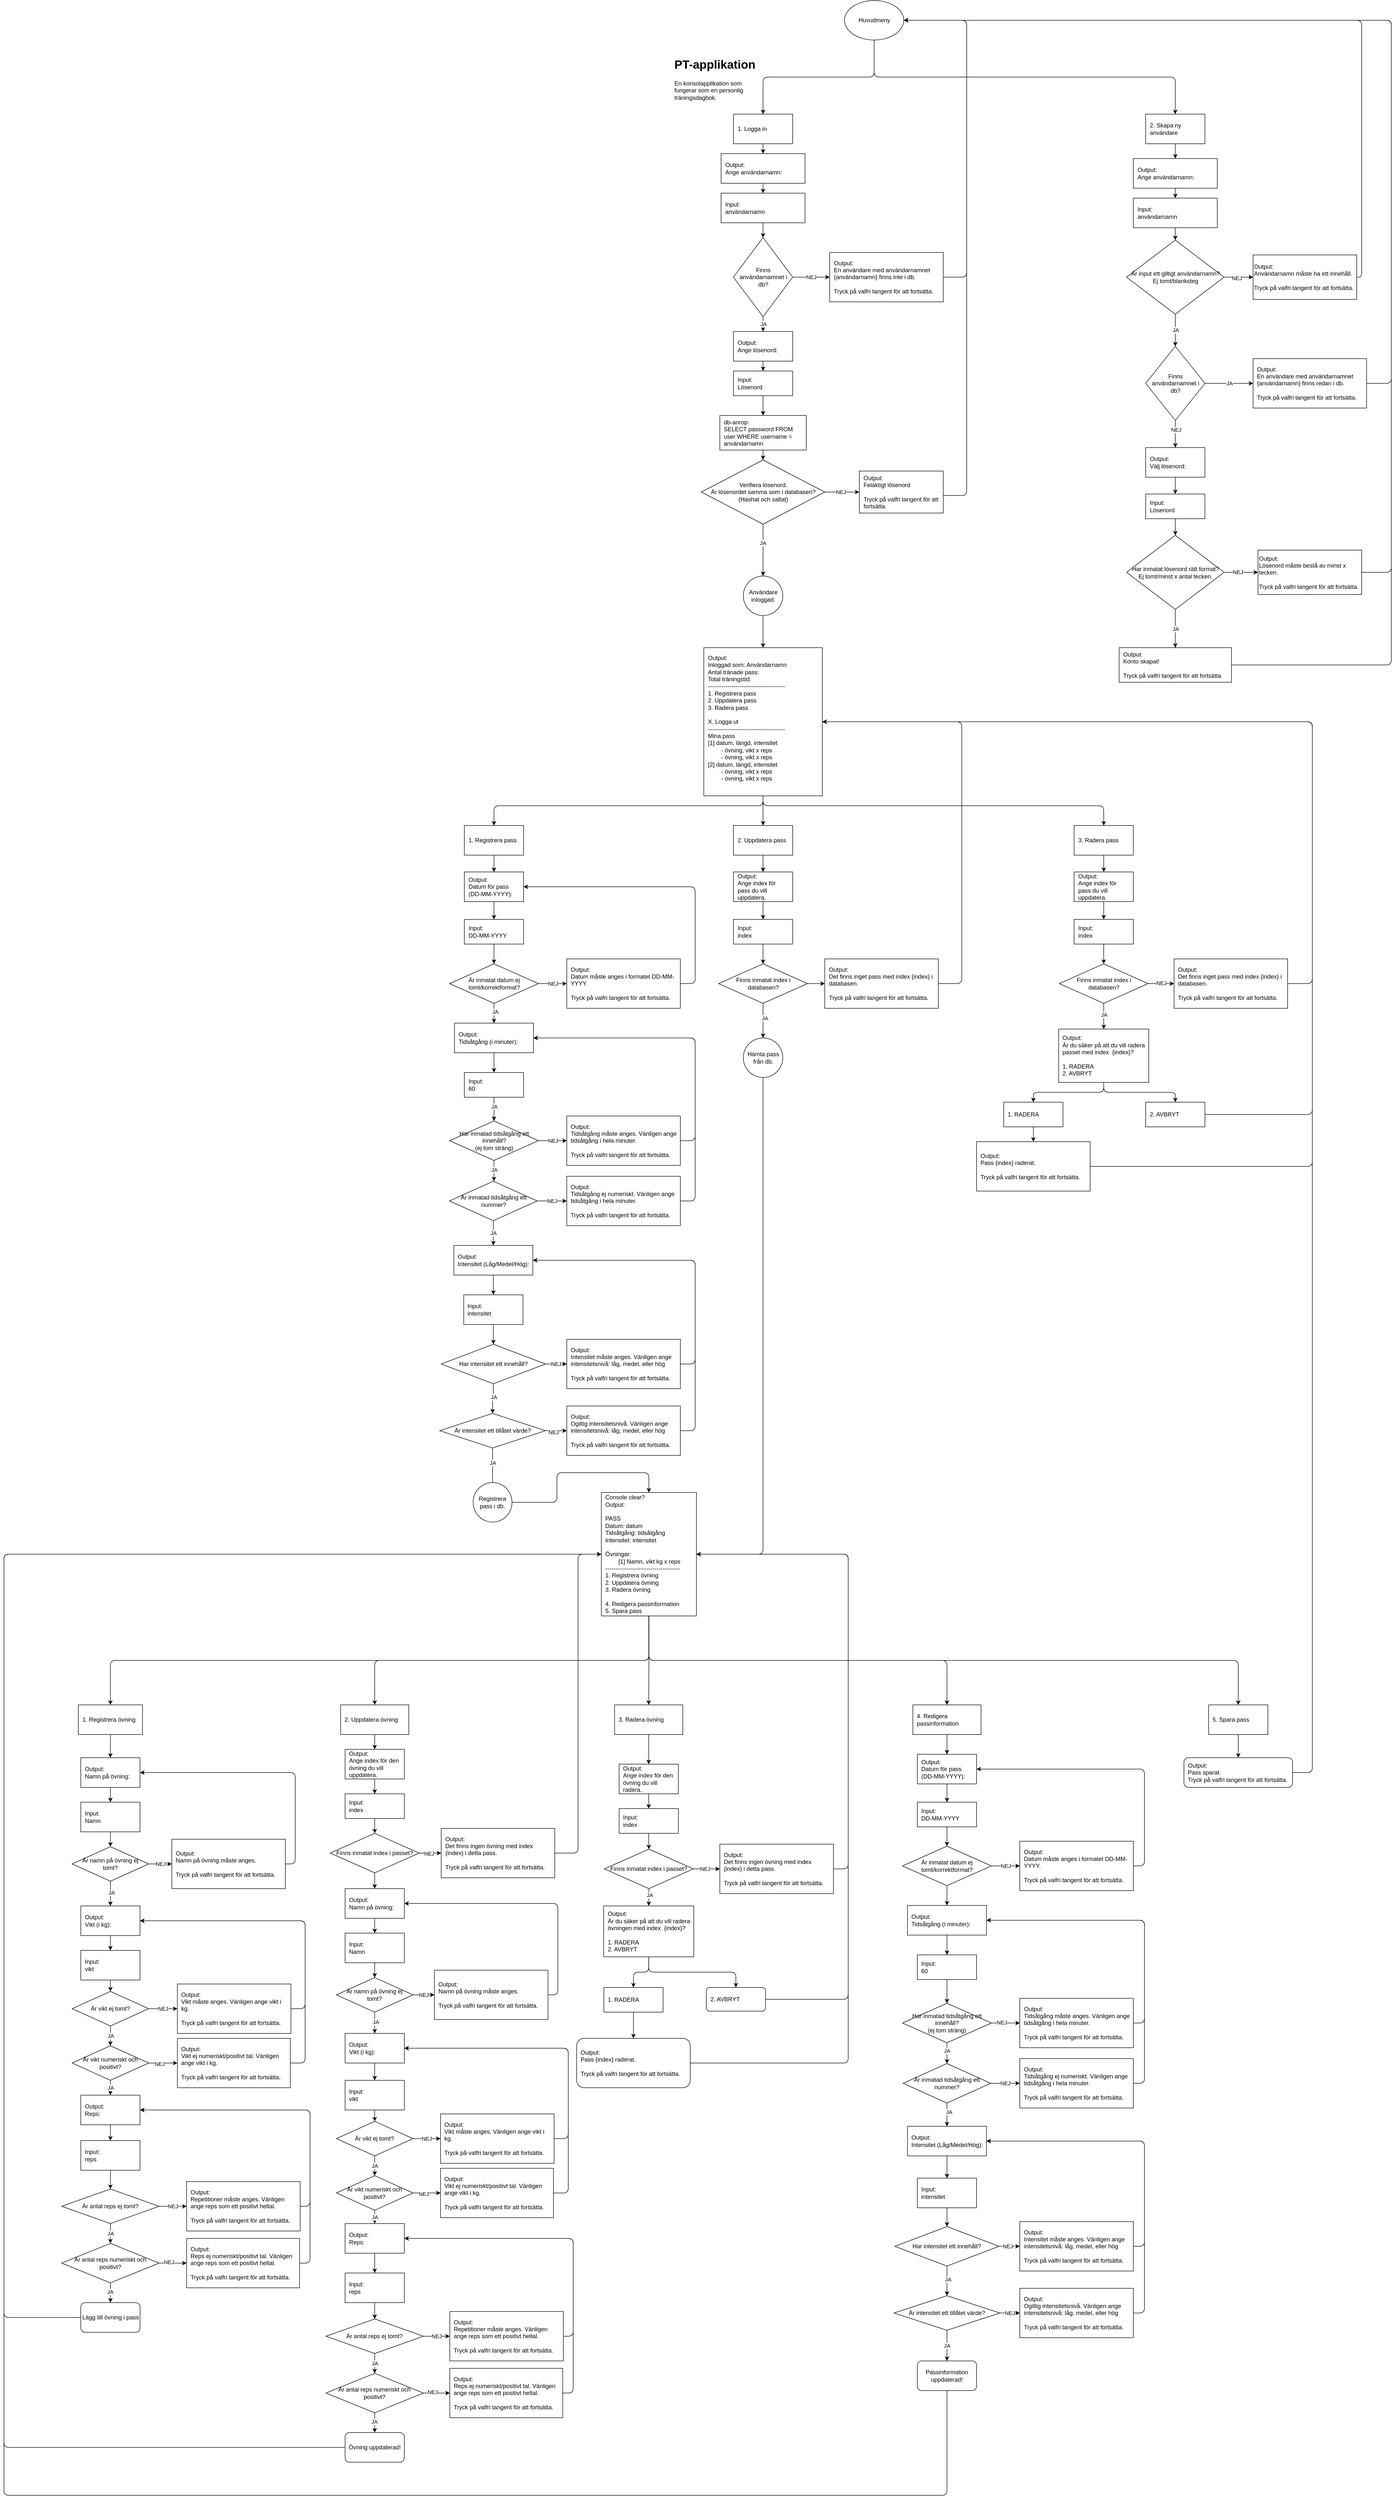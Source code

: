 <mxfile>
    <diagram id="w7LqoXCT8CnwwwJLQl_I" name="Page-1">
        <mxGraphModel dx="2563" dy="1688" grid="1" gridSize="10" guides="1" tooltips="1" connect="1" arrows="1" fold="1" page="1" pageScale="1" pageWidth="827" pageHeight="1169" math="0" shadow="0">
            <root>
                <mxCell id="0"/>
                <mxCell id="1" parent="0"/>
                <mxCell id="2" value="&lt;h1&gt;PT-applikation&lt;/h1&gt;&lt;p&gt;En konsolapplikation som fungerar som en personlig träningsdagbok.&lt;/p&gt;" style="text;html=1;strokeColor=none;fillColor=none;spacing=5;spacingTop=-20;whiteSpace=wrap;overflow=hidden;rounded=0;" parent="1" vertex="1">
                    <mxGeometry x="22.5" y="-160" width="190" height="120" as="geometry"/>
                </mxCell>
                <mxCell id="8" style="edgeStyle=orthogonalEdgeStyle;html=1;entryX=0.5;entryY=0;entryDx=0;entryDy=0;exitX=0.5;exitY=1;exitDx=0;exitDy=0;" parent="1" source="5" target="6" edge="1">
                    <mxGeometry relative="1" as="geometry"/>
                </mxCell>
                <mxCell id="9" style="edgeStyle=orthogonalEdgeStyle;html=1;exitX=0.5;exitY=1;exitDx=0;exitDy=0;entryX=0.5;entryY=0;entryDx=0;entryDy=0;" parent="1" source="5" target="7" edge="1">
                    <mxGeometry relative="1" as="geometry"/>
                </mxCell>
                <mxCell id="5" value="Huvudmeny" style="ellipse;whiteSpace=wrap;html=1;" parent="1" vertex="1">
                    <mxGeometry x="372.5" y="-270" width="120" height="80" as="geometry"/>
                </mxCell>
                <mxCell id="11" style="edgeStyle=none;html=1;exitX=0.5;exitY=1;exitDx=0;exitDy=0;entryX=0.5;entryY=0;entryDx=0;entryDy=0;" parent="1" source="6" target="10" edge="1">
                    <mxGeometry relative="1" as="geometry"/>
                </mxCell>
                <mxCell id="6" value="1. Logga in" style="rounded=0;whiteSpace=wrap;html=1;align=left;spacing=8;" parent="1" vertex="1">
                    <mxGeometry x="147.5" y="-40" width="120" height="60" as="geometry"/>
                </mxCell>
                <mxCell id="141" style="edgeStyle=orthogonalEdgeStyle;html=1;entryX=0.5;entryY=0;entryDx=0;entryDy=0;" parent="1" source="7" target="136" edge="1">
                    <mxGeometry relative="1" as="geometry"/>
                </mxCell>
                <mxCell id="7" value="2. Skapa ny användare" style="rounded=0;whiteSpace=wrap;html=1;align=left;spacing=8;" parent="1" vertex="1">
                    <mxGeometry x="982.5" y="-40" width="120" height="60" as="geometry"/>
                </mxCell>
                <mxCell id="13" value="" style="edgeStyle=none;html=1;" parent="1" source="10" target="12" edge="1">
                    <mxGeometry relative="1" as="geometry"/>
                </mxCell>
                <mxCell id="10" value="Output:&lt;br&gt;Ange användarnamn:" style="rounded=0;whiteSpace=wrap;html=1;fontFamily=Helvetica;fontSize=12;fontColor=default;align=left;strokeColor=default;fillColor=default;spacing=8;" parent="1" vertex="1">
                    <mxGeometry x="122.5" y="40" width="170" height="60" as="geometry"/>
                </mxCell>
                <mxCell id="15" value="" style="edgeStyle=none;html=1;" parent="1" source="12" target="14" edge="1">
                    <mxGeometry relative="1" as="geometry"/>
                </mxCell>
                <mxCell id="12" value="Input:&lt;br&gt;användarnamn" style="rounded=0;whiteSpace=wrap;html=1;fontFamily=Helvetica;fontSize=12;fontColor=default;align=left;strokeColor=default;fillColor=default;spacing=8;" parent="1" vertex="1">
                    <mxGeometry x="122.5" y="120" width="170" height="60" as="geometry"/>
                </mxCell>
                <mxCell id="19" value="NEJ" style="edgeStyle=none;html=1;exitX=1;exitY=0.5;exitDx=0;exitDy=0;entryX=0;entryY=0.5;entryDx=0;entryDy=0;" parent="1" source="14" target="16" edge="1">
                    <mxGeometry relative="1" as="geometry"/>
                </mxCell>
                <mxCell id="20" value="JA" style="edgeStyle=none;html=1;exitX=0.5;exitY=1;exitDx=0;exitDy=0;entryX=0.5;entryY=0;entryDx=0;entryDy=0;" parent="1" source="14" target="17" edge="1">
                    <mxGeometry relative="1" as="geometry"/>
                </mxCell>
                <mxCell id="14" value="Finns användarnamnet i db?" style="rhombus;whiteSpace=wrap;html=1;" parent="1" vertex="1">
                    <mxGeometry x="147.5" y="210" width="120" height="160" as="geometry"/>
                </mxCell>
                <mxCell id="18" style="edgeStyle=orthogonalEdgeStyle;html=1;entryX=1;entryY=0.5;entryDx=0;entryDy=0;" parent="1" source="16" target="5" edge="1">
                    <mxGeometry relative="1" as="geometry">
                        <Array as="points">
                            <mxPoint x="620" y="290"/>
                            <mxPoint x="620" y="-230"/>
                        </Array>
                    </mxGeometry>
                </mxCell>
                <mxCell id="22" value="" style="edgeStyle=none;html=1;" parent="1" source="17" target="21" edge="1">
                    <mxGeometry relative="1" as="geometry"/>
                </mxCell>
                <mxCell id="17" value="Output:&lt;br&gt;Ange lösenord:" style="rounded=0;whiteSpace=wrap;html=1;align=left;spacing=8;" parent="1" vertex="1">
                    <mxGeometry x="147.5" y="400" width="120" height="60" as="geometry"/>
                </mxCell>
                <mxCell id="29" style="edgeStyle=none;html=1;exitX=0.5;exitY=1;exitDx=0;exitDy=0;entryX=0.5;entryY=0;entryDx=0;entryDy=0;" parent="1" source="21" target="25" edge="1">
                    <mxGeometry relative="1" as="geometry"/>
                </mxCell>
                <mxCell id="21" value="Input:&lt;br&gt;Lösenord" style="rounded=0;whiteSpace=wrap;html=1;align=left;spacing=8;" parent="1" vertex="1">
                    <mxGeometry x="147.5" y="480" width="120" height="50" as="geometry"/>
                </mxCell>
                <mxCell id="31" style="edgeStyle=none;html=1;exitX=0.5;exitY=1;exitDx=0;exitDy=0;" parent="1" source="25" target="30" edge="1">
                    <mxGeometry relative="1" as="geometry"/>
                </mxCell>
                <mxCell id="25" value="db-anrop:&lt;br&gt;SELECT password FROM user WHERE username = användarnamn" style="whiteSpace=wrap;html=1;rounded=0;align=left;spacing=8;" parent="1" vertex="1">
                    <mxGeometry x="120" y="570" width="175" height="70" as="geometry"/>
                </mxCell>
                <mxCell id="33" value="" style="edgeStyle=none;html=1;" parent="1" source="30" target="32" edge="1">
                    <mxGeometry relative="1" as="geometry"/>
                </mxCell>
                <mxCell id="34" value="NEJ" style="edgeLabel;html=1;align=center;verticalAlign=middle;resizable=0;points=[];" parent="33" vertex="1" connectable="0">
                    <mxGeometry x="-0.067" relative="1" as="geometry">
                        <mxPoint as="offset"/>
                    </mxGeometry>
                </mxCell>
                <mxCell id="35" style="edgeStyle=orthogonalEdgeStyle;html=1;entryX=1;entryY=0.5;entryDx=0;entryDy=0;exitX=1;exitY=0.582;exitDx=0;exitDy=0;exitPerimeter=0;" parent="1" source="32" target="5" edge="1">
                    <mxGeometry relative="1" as="geometry">
                        <Array as="points">
                            <mxPoint x="620" y="732"/>
                            <mxPoint x="620" y="-230"/>
                        </Array>
                    </mxGeometry>
                </mxCell>
                <mxCell id="37" value="" style="edgeStyle=none;html=1;" parent="1" source="30" target="36" edge="1">
                    <mxGeometry relative="1" as="geometry"/>
                </mxCell>
                <mxCell id="38" value="JA" style="edgeLabel;html=1;align=center;verticalAlign=middle;resizable=0;points=[];" parent="37" vertex="1" connectable="0">
                    <mxGeometry x="-0.276" y="-1" relative="1" as="geometry">
                        <mxPoint as="offset"/>
                    </mxGeometry>
                </mxCell>
                <mxCell id="30" value="Verifiera lösenord.&lt;br&gt;Är lösenordet samma som i databasen?&lt;br&gt;(Hashat och saltat)" style="rhombus;whiteSpace=wrap;html=1;rounded=0;" parent="1" vertex="1">
                    <mxGeometry x="82.5" y="660" width="250" height="130" as="geometry"/>
                </mxCell>
                <mxCell id="32" value="Output:&lt;br&gt;Felaktigt lösenord&lt;br&gt;&lt;br&gt;Tryck på valfri tangent för att fortsätta." style="whiteSpace=wrap;html=1;rounded=0;align=left;spacing=8;" parent="1" vertex="1">
                    <mxGeometry x="402.5" y="682.5" width="170" height="85" as="geometry"/>
                </mxCell>
                <mxCell id="16" value="Output:&lt;br&gt;En användare med användarnamnet {användarnamn} finns inte i db.&lt;br&gt;&lt;br&gt;Tryck på valfri tangent för att fortsätta." style="rounded=0;whiteSpace=wrap;html=1;fontFamily=Helvetica;fontSize=12;fontColor=default;align=left;strokeColor=default;fillColor=default;spacing=8;" parent="1" vertex="1">
                    <mxGeometry x="342.5" y="240" width="230" height="100" as="geometry"/>
                </mxCell>
                <mxCell id="41" style="edgeStyle=none;html=1;exitX=0.5;exitY=1;exitDx=0;exitDy=0;entryX=0.5;entryY=0;entryDx=0;entryDy=0;" parent="1" source="36" target="39" edge="1">
                    <mxGeometry relative="1" as="geometry"/>
                </mxCell>
                <mxCell id="36" value="Användare inloggad." style="ellipse;whiteSpace=wrap;html=1;rounded=0;" parent="1" vertex="1">
                    <mxGeometry x="167.5" y="895" width="80" height="80" as="geometry"/>
                </mxCell>
                <mxCell id="43" value="" style="edgeStyle=none;html=1;exitX=0.5;exitY=1;exitDx=0;exitDy=0;entryX=0.5;entryY=0;entryDx=0;entryDy=0;" parent="1" source="39" target="42" edge="1">
                    <mxGeometry relative="1" as="geometry">
                        <Array as="points">
                            <mxPoint x="207.5" y="1360"/>
                            <mxPoint x="-37.5" y="1360"/>
                            <mxPoint x="-337.5" y="1360"/>
                        </Array>
                    </mxGeometry>
                </mxCell>
                <mxCell id="47" value="" style="edgeStyle=none;html=1;exitX=0.5;exitY=1;exitDx=0;exitDy=0;" parent="1" source="39" target="44" edge="1">
                    <mxGeometry relative="1" as="geometry"/>
                </mxCell>
                <mxCell id="50" value="" style="edgeStyle=orthogonalEdgeStyle;html=1;exitX=0.5;exitY=1;exitDx=0;exitDy=0;entryX=0.5;entryY=0;entryDx=0;entryDy=0;" parent="1" source="39" target="49" edge="1">
                    <mxGeometry relative="1" as="geometry">
                        <Array as="points">
                            <mxPoint x="208" y="1360"/>
                            <mxPoint x="898" y="1360"/>
                        </Array>
                    </mxGeometry>
                </mxCell>
                <mxCell id="39" value="Output:&lt;br&gt;Inloggad som: Användarnamn&lt;br&gt;&lt;div style=&quot;&quot;&gt;Antal tränade pass:&amp;nbsp;&lt;/div&gt;&lt;div style=&quot;&quot;&gt;Total träningstid:&lt;/div&gt;&lt;div style=&quot;&quot;&gt;---------------------------------------&lt;/div&gt;&lt;div style=&quot;&quot;&gt;1. Registrera pass&lt;/div&gt;&lt;div style=&quot;&quot;&gt;2. Uppdatera pass&lt;/div&gt;&lt;div style=&quot;&quot;&gt;3. Radera pass&lt;/div&gt;&lt;div style=&quot;&quot;&gt;&lt;br&gt;&lt;/div&gt;&lt;div style=&quot;&quot;&gt;X. Logga ut&lt;/div&gt;&lt;div style=&quot;&quot;&gt;---------------------------------------&lt;br&gt;&lt;/div&gt;&lt;div style=&quot;&quot;&gt;Mina pass&lt;/div&gt;&lt;div style=&quot;&quot;&gt;[1] datum, längd, intensitet&lt;/div&gt;&lt;div style=&quot;&quot;&gt;&lt;span style=&quot;&quot;&gt;&#9;&lt;/span&gt;&lt;span style=&quot;&quot;&gt;&#9;&lt;/span&gt;&lt;span style=&quot;white-space: pre;&quot;&gt;&#9;&lt;/span&gt;- övning, vikt x reps&lt;/div&gt;&lt;span style=&quot;&quot;&gt;&#9;&lt;/span&gt;&lt;span style=&quot;white-space: pre;&quot;&gt;&#9;&lt;/span&gt;- övning, vikt x reps&lt;div style=&quot;&quot;&gt;[2]&amp;nbsp;&lt;span style=&quot;background-color: initial;&quot;&gt;datum, längd, intensitet&lt;/span&gt;&lt;/div&gt;&lt;div style=&quot;border-color: var(--border-color);&quot;&gt;&lt;span style=&quot;border-color: var(--border-color);&quot;&gt;&lt;/span&gt;&lt;span style=&quot;border-color: var(--border-color);&quot;&gt;&#9;&lt;/span&gt;&lt;span style=&quot;white-space: pre;&quot;&gt;&#9;&lt;/span&gt;- övning, vikt x reps&lt;/div&gt;&lt;span style=&quot;border-color: var(--border-color);&quot;&gt;&#9;&lt;/span&gt;&lt;span style=&quot;white-space: pre;&quot;&gt;&#9;&lt;/span&gt;- övning, vikt x reps&lt;div style=&quot;&quot;&gt;&amp;nbsp;&lt;/div&gt;" style="whiteSpace=wrap;html=1;rounded=0;align=left;spacing=8;" parent="1" vertex="1">
                    <mxGeometry x="87.5" y="1040" width="240" height="300" as="geometry"/>
                </mxCell>
                <mxCell id="53" style="edgeStyle=none;html=1;exitX=0.5;exitY=1;exitDx=0;exitDy=0;entryX=0.5;entryY=0;entryDx=0;entryDy=0;" parent="1" source="42" target="51" edge="1">
                    <mxGeometry relative="1" as="geometry"/>
                </mxCell>
                <mxCell id="42" value="1. Registrera pass" style="whiteSpace=wrap;html=1;align=left;rounded=0;spacing=8;" parent="1" vertex="1">
                    <mxGeometry x="-397.5" y="1400" width="120" height="60" as="geometry"/>
                </mxCell>
                <mxCell id="116" style="edgeStyle=orthogonalEdgeStyle;html=1;exitX=0.5;exitY=1;exitDx=0;exitDy=0;entryX=0.5;entryY=0;entryDx=0;entryDy=0;" parent="1" source="44" target="112" edge="1">
                    <mxGeometry relative="1" as="geometry"/>
                </mxCell>
                <mxCell id="44" value="2. Uppdatera pass" style="whiteSpace=wrap;html=1;align=left;rounded=0;spacing=8;" parent="1" vertex="1">
                    <mxGeometry x="147.5" y="1400" width="120" height="60" as="geometry"/>
                </mxCell>
                <mxCell id="218" style="edgeStyle=orthogonalEdgeStyle;html=1;entryX=0.5;entryY=0;entryDx=0;entryDy=0;" parent="1" source="49" target="209" edge="1">
                    <mxGeometry relative="1" as="geometry"/>
                </mxCell>
                <mxCell id="49" value="3. Radera pass" style="whiteSpace=wrap;html=1;align=left;rounded=0;spacing=8;" parent="1" vertex="1">
                    <mxGeometry x="837.5" y="1400" width="120" height="60" as="geometry"/>
                </mxCell>
                <mxCell id="54" style="edgeStyle=none;html=1;exitX=0.5;exitY=1;exitDx=0;exitDy=0;entryX=0.5;entryY=0;entryDx=0;entryDy=0;" parent="1" source="51" target="52" edge="1">
                    <mxGeometry relative="1" as="geometry"/>
                </mxCell>
                <mxCell id="51" value="Output:&lt;br&gt;Datum för pass (DD-MM-YYYY):" style="rounded=0;whiteSpace=wrap;html=1;align=left;spacing=8;" parent="1" vertex="1">
                    <mxGeometry x="-397.5" y="1494" width="120" height="60" as="geometry"/>
                </mxCell>
                <mxCell id="56" value="" style="edgeStyle=none;html=1;" parent="1" source="52" edge="1">
                    <mxGeometry relative="1" as="geometry">
                        <mxPoint x="-337.5" y="1680" as="targetPoint"/>
                    </mxGeometry>
                </mxCell>
                <mxCell id="52" value="Input:&lt;br&gt;DD-MM-YYYY" style="rounded=0;whiteSpace=wrap;html=1;align=left;spacing=8;" parent="1" vertex="1">
                    <mxGeometry x="-397.5" y="1590" width="120" height="50" as="geometry"/>
                </mxCell>
                <mxCell id="58" value="" style="edgeStyle=none;html=1;" parent="1" edge="1">
                    <mxGeometry relative="1" as="geometry">
                        <mxPoint x="-337.5" y="1760" as="sourcePoint"/>
                        <mxPoint x="-337.5" y="1800" as="targetPoint"/>
                    </mxGeometry>
                </mxCell>
                <mxCell id="59" value="JA" style="edgeLabel;html=1;align=center;verticalAlign=middle;resizable=0;points=[];" parent="58" vertex="1" connectable="0">
                    <mxGeometry x="-0.15" y="2" relative="1" as="geometry">
                        <mxPoint as="offset"/>
                    </mxGeometry>
                </mxCell>
                <mxCell id="179" value="NEJ" style="edgeStyle=orthogonalEdgeStyle;html=1;exitX=1;exitY=0.5;exitDx=0;exitDy=0;entryX=0;entryY=0.5;entryDx=0;entryDy=0;" parent="1" source="55" target="178" edge="1">
                    <mxGeometry relative="1" as="geometry"/>
                </mxCell>
                <mxCell id="55" value="Är inmatat datum ej tomt/korrektformat?" style="rhombus;whiteSpace=wrap;html=1;align=center;rounded=0;spacing=8;" parent="1" vertex="1">
                    <mxGeometry x="-427.5" y="1680" width="180" height="80" as="geometry"/>
                </mxCell>
                <mxCell id="61" value="" style="edgeStyle=none;html=1;" parent="1" target="60" edge="1">
                    <mxGeometry relative="1" as="geometry">
                        <mxPoint x="-337.5" y="1860" as="sourcePoint"/>
                    </mxGeometry>
                </mxCell>
                <mxCell id="57" value="&lt;span style=&quot;&quot;&gt;Output:&lt;/span&gt;&lt;br style=&quot;&quot;&gt;&lt;div style=&quot;&quot;&gt;&lt;span style=&quot;background-color: initial;&quot;&gt;Tidsåtgång (i minuter):&lt;/span&gt;&lt;/div&gt;" style="whiteSpace=wrap;html=1;rounded=0;spacing=8;align=left;" parent="1" vertex="1">
                    <mxGeometry x="-417.5" y="1800" width="160" height="60" as="geometry"/>
                </mxCell>
                <mxCell id="63" value="" style="edgeStyle=none;html=1;" parent="1" source="60" edge="1">
                    <mxGeometry relative="1" as="geometry">
                        <mxPoint x="-337.5" y="1998" as="targetPoint"/>
                    </mxGeometry>
                </mxCell>
                <mxCell id="72" value="JA" style="edgeLabel;html=1;align=center;verticalAlign=middle;resizable=0;points=[];" parent="63" vertex="1" connectable="0">
                    <mxGeometry x="-0.2" relative="1" as="geometry">
                        <mxPoint as="offset"/>
                    </mxGeometry>
                </mxCell>
                <mxCell id="60" value="Input:&lt;br&gt;60" style="rounded=0;whiteSpace=wrap;html=1;align=left;spacing=8;" parent="1" vertex="1">
                    <mxGeometry x="-397.5" y="1900" width="120" height="50" as="geometry"/>
                </mxCell>
                <mxCell id="65" style="edgeStyle=none;html=1;exitX=0.5;exitY=1;exitDx=0;exitDy=0;entryX=0.5;entryY=0;entryDx=0;entryDy=0;" parent="1" edge="1">
                    <mxGeometry relative="1" as="geometry">
                        <mxPoint x="-337.5" y="2078" as="sourcePoint"/>
                        <mxPoint x="-337.5" y="2120" as="targetPoint"/>
                    </mxGeometry>
                </mxCell>
                <mxCell id="184" value="JA" style="edgeLabel;html=1;align=center;verticalAlign=middle;resizable=0;points=[];" parent="65" vertex="1" connectable="0">
                    <mxGeometry x="-0.095" relative="1" as="geometry">
                        <mxPoint as="offset"/>
                    </mxGeometry>
                </mxCell>
                <mxCell id="185" value="NEJ" style="edgeStyle=orthogonalEdgeStyle;html=1;entryX=0;entryY=0.5;entryDx=0;entryDy=0;" parent="1" source="62" target="181" edge="1">
                    <mxGeometry relative="1" as="geometry"/>
                </mxCell>
                <mxCell id="62" value="Har inmatad tidsåtgång ett innehåll?&lt;br&gt;(ej tom sträng)" style="rhombus;whiteSpace=wrap;html=1;align=center;rounded=0;spacing=8;" parent="1" vertex="1">
                    <mxGeometry x="-427.5" y="1998" width="180" height="80" as="geometry"/>
                </mxCell>
                <mxCell id="191" style="edgeStyle=orthogonalEdgeStyle;html=1;entryX=0.5;entryY=0;entryDx=0;entryDy=0;" parent="1" source="64" target="66" edge="1">
                    <mxGeometry relative="1" as="geometry"/>
                </mxCell>
                <mxCell id="64" value="&lt;span style=&quot;&quot;&gt;Output:&lt;/span&gt;&lt;br style=&quot;&quot;&gt;&lt;div style=&quot;&quot;&gt;&lt;span style=&quot;background-color: initial;&quot;&gt;Intensitet (Låg/Medel/Hög):&lt;/span&gt;&lt;/div&gt;" style="whiteSpace=wrap;html=1;rounded=0;spacing=8;align=left;" parent="1" vertex="1">
                    <mxGeometry x="-418.75" y="2250" width="160" height="60" as="geometry"/>
                </mxCell>
                <mxCell id="192" style="edgeStyle=orthogonalEdgeStyle;html=1;" parent="1" source="66" target="70" edge="1">
                    <mxGeometry relative="1" as="geometry"/>
                </mxCell>
                <mxCell id="66" value="Input:&lt;br&gt;intensitet" style="whiteSpace=wrap;html=1;align=left;rounded=0;spacing=8;" parent="1" vertex="1">
                    <mxGeometry x="-398.75" y="2350" width="120" height="60" as="geometry"/>
                </mxCell>
                <mxCell id="196" style="edgeStyle=orthogonalEdgeStyle;html=1;entryX=0.5;entryY=0;entryDx=0;entryDy=0;" parent="1" source="70" target="193" edge="1">
                    <mxGeometry relative="1" as="geometry"/>
                </mxCell>
                <mxCell id="197" value="JA" style="edgeLabel;html=1;align=center;verticalAlign=middle;resizable=0;points=[];" parent="196" vertex="1" connectable="0">
                    <mxGeometry x="-0.118" relative="1" as="geometry">
                        <mxPoint as="offset"/>
                    </mxGeometry>
                </mxCell>
                <mxCell id="199" value="NEJ" style="edgeStyle=orthogonalEdgeStyle;html=1;entryX=0;entryY=0.5;entryDx=0;entryDy=0;" parent="1" source="70" target="198" edge="1">
                    <mxGeometry relative="1" as="geometry"/>
                </mxCell>
                <mxCell id="70" value="Har intensitet ett innehåll?" style="rhombus;whiteSpace=wrap;html=1;align=center;rounded=0;spacing=8;" parent="1" vertex="1">
                    <mxGeometry x="-444.37" y="2450" width="211.25" height="80" as="geometry"/>
                </mxCell>
                <mxCell id="77" value="" style="edgeStyle=orthogonalEdgeStyle;html=1;entryX=0.5;entryY=0;entryDx=0;entryDy=0;exitX=0.5;exitY=1;exitDx=0;exitDy=0;" parent="1" source="74" target="76" edge="1">
                    <mxGeometry relative="1" as="geometry">
                        <mxPoint x="-23.75" y="3005" as="sourcePoint"/>
                    </mxGeometry>
                </mxCell>
                <mxCell id="81" style="edgeStyle=orthogonalEdgeStyle;html=1;entryX=0.5;entryY=0;entryDx=0;entryDy=0;exitX=0.5;exitY=1;exitDx=0;exitDy=0;" parent="1" source="74" target="80" edge="1">
                    <mxGeometry relative="1" as="geometry">
                        <mxPoint x="-23.75" y="3005" as="sourcePoint"/>
                    </mxGeometry>
                </mxCell>
                <mxCell id="265" style="edgeStyle=orthogonalEdgeStyle;html=1;exitX=0.5;exitY=1;exitDx=0;exitDy=0;entryX=0.5;entryY=0;entryDx=0;entryDy=0;" parent="1" source="74" target="232" edge="1">
                    <mxGeometry relative="1" as="geometry"/>
                </mxCell>
                <mxCell id="349" style="edgeStyle=orthogonalEdgeStyle;html=1;exitX=0.5;exitY=1;exitDx=0;exitDy=0;entryX=0.5;entryY=0;entryDx=0;entryDy=0;" parent="1" source="74" target="321" edge="1">
                    <mxGeometry relative="1" as="geometry"/>
                </mxCell>
                <mxCell id="350" style="edgeStyle=orthogonalEdgeStyle;html=1;exitX=0.5;exitY=1;exitDx=0;exitDy=0;entryX=0.5;entryY=0;entryDx=0;entryDy=0;" parent="1" source="74" target="348" edge="1">
                    <mxGeometry relative="1" as="geometry"/>
                </mxCell>
                <mxCell id="74" value="Console clear?&lt;br&gt;Output:&lt;br&gt;&lt;br&gt;PASS&lt;br&gt;Datum: datum&lt;br&gt;Tidsåtgång: tidsåtgång&lt;br&gt;Intensitet: intensitet&lt;br&gt;&lt;br&gt;Övningar:&lt;br&gt;&lt;span style=&quot;white-space: pre;&quot;&gt;&#9;&lt;/span&gt;[1] Namn, vikt kg x reps&lt;br&gt;--------------------------------------&lt;br&gt;1. Registrera övning&lt;br&gt;2. Uppdatera övning&lt;br&gt;3. Radera övning&lt;br&gt;&lt;br&gt;4. Redigera passinformation&lt;br&gt;5. Spara pass" style="whiteSpace=wrap;html=1;rounded=0;spacing=8;align=left;" parent="1" vertex="1">
                    <mxGeometry x="-120" y="2750" width="192.5" height="250" as="geometry"/>
                </mxCell>
                <mxCell id="86" value="" style="edgeStyle=orthogonalEdgeStyle;html=1;" parent="1" source="76" target="85" edge="1">
                    <mxGeometry relative="1" as="geometry"/>
                </mxCell>
                <mxCell id="76" value="1. Registrera övning" style="whiteSpace=wrap;html=1;align=left;rounded=0;spacing=8;" parent="1" vertex="1">
                    <mxGeometry x="-1179.38" y="3180" width="130" height="60" as="geometry"/>
                </mxCell>
                <mxCell id="83" value="" style="edgeStyle=orthogonalEdgeStyle;html=1;" parent="1" source="80" target="82" edge="1">
                    <mxGeometry relative="1" as="geometry"/>
                </mxCell>
                <mxCell id="80" value="5. Spara pass" style="whiteSpace=wrap;html=1;align=left;rounded=0;spacing=8;" parent="1" vertex="1">
                    <mxGeometry x="1110" y="3180" width="120" height="60" as="geometry"/>
                </mxCell>
                <mxCell id="84" style="edgeStyle=orthogonalEdgeStyle;html=1;exitX=1;exitY=0.5;exitDx=0;exitDy=0;entryX=1;entryY=0.5;entryDx=0;entryDy=0;" parent="1" source="82" target="39" edge="1">
                    <mxGeometry relative="1" as="geometry">
                        <Array as="points">
                            <mxPoint x="1320" y="3317"/>
                            <mxPoint x="1320" y="1190"/>
                        </Array>
                    </mxGeometry>
                </mxCell>
                <mxCell id="82" value="Output:&lt;br&gt;Pass sparat.&lt;br&gt;Tryck på valfri tangent för att fortsätta." style="rounded=1;whiteSpace=wrap;html=1;fontFamily=Helvetica;fontSize=12;fontColor=default;align=left;strokeColor=default;fillColor=default;spacing=8;" parent="1" vertex="1">
                    <mxGeometry x="1060" y="3287" width="220" height="60" as="geometry"/>
                </mxCell>
                <mxCell id="88" value="" style="edgeStyle=orthogonalEdgeStyle;html=1;" parent="1" source="85" target="87" edge="1">
                    <mxGeometry relative="1" as="geometry"/>
                </mxCell>
                <mxCell id="85" value="Output:&lt;br&gt;Namn på övning:" style="whiteSpace=wrap;html=1;align=left;rounded=0;spacing=8;" parent="1" vertex="1">
                    <mxGeometry x="-1174.38" y="3287" width="120" height="60" as="geometry"/>
                </mxCell>
                <mxCell id="90" value="" style="edgeStyle=orthogonalEdgeStyle;html=1;" parent="1" source="87" target="89" edge="1">
                    <mxGeometry relative="1" as="geometry"/>
                </mxCell>
                <mxCell id="87" value="Input:&lt;br&gt;Namn" style="whiteSpace=wrap;html=1;align=left;rounded=0;spacing=8;" parent="1" vertex="1">
                    <mxGeometry x="-1174.38" y="3377" width="120" height="60" as="geometry"/>
                </mxCell>
                <mxCell id="95" style="edgeStyle=orthogonalEdgeStyle;html=1;entryX=0.5;entryY=0;entryDx=0;entryDy=0;" parent="1" source="89" target="94" edge="1">
                    <mxGeometry relative="1" as="geometry"/>
                </mxCell>
                <mxCell id="96" value="JA" style="edgeLabel;html=1;align=center;verticalAlign=middle;resizable=0;points=[];" parent="95" vertex="1" connectable="0">
                    <mxGeometry x="-0.08" y="2" relative="1" as="geometry">
                        <mxPoint as="offset"/>
                    </mxGeometry>
                </mxCell>
                <mxCell id="240" value="NEJ" style="edgeStyle=orthogonalEdgeStyle;html=1;" parent="1" source="89" target="238" edge="1">
                    <mxGeometry relative="1" as="geometry"/>
                </mxCell>
                <mxCell id="89" value="Är namn på övning ej tomt?" style="rhombus;whiteSpace=wrap;html=1;align=center;rounded=0;spacing=8;" parent="1" vertex="1">
                    <mxGeometry x="-1191.88" y="3467" width="155" height="70" as="geometry"/>
                </mxCell>
                <mxCell id="98" value="" style="edgeStyle=orthogonalEdgeStyle;html=1;" parent="1" source="94" target="97" edge="1">
                    <mxGeometry relative="1" as="geometry"/>
                </mxCell>
                <mxCell id="94" value="Output:&lt;br&gt;Vikt (i kg):" style="whiteSpace=wrap;html=1;align=left;rounded=0;spacing=8;" parent="1" vertex="1">
                    <mxGeometry x="-1174.38" y="3587" width="120" height="60" as="geometry"/>
                </mxCell>
                <mxCell id="100" style="edgeStyle=orthogonalEdgeStyle;html=1;entryX=0.5;entryY=0;entryDx=0;entryDy=0;" parent="1" source="97" target="99" edge="1">
                    <mxGeometry relative="1" as="geometry"/>
                </mxCell>
                <mxCell id="97" value="Input:&lt;br&gt;vikt" style="whiteSpace=wrap;html=1;align=left;rounded=0;spacing=8;" parent="1" vertex="1">
                    <mxGeometry x="-1174.38" y="3677" width="120" height="60" as="geometry"/>
                </mxCell>
                <mxCell id="244" value="JA" style="edgeStyle=orthogonalEdgeStyle;html=1;entryX=0.5;entryY=0;entryDx=0;entryDy=0;" parent="1" source="99" target="243" edge="1">
                    <mxGeometry relative="1" as="geometry"/>
                </mxCell>
                <mxCell id="245" value="NEJ" style="edgeStyle=orthogonalEdgeStyle;html=1;entryX=0;entryY=0.5;entryDx=0;entryDy=0;" parent="1" source="99" target="242" edge="1">
                    <mxGeometry relative="1" as="geometry"/>
                </mxCell>
                <mxCell id="99" value="Är vikt ej tomt?" style="rhombus;whiteSpace=wrap;html=1;align=center;rounded=0;spacing=8;" parent="1" vertex="1">
                    <mxGeometry x="-1191.88" y="3760" width="155" height="70" as="geometry"/>
                </mxCell>
                <mxCell id="105" style="edgeStyle=orthogonalEdgeStyle;html=1;" parent="1" source="101" target="104" edge="1">
                    <mxGeometry relative="1" as="geometry"/>
                </mxCell>
                <mxCell id="101" value="Output:&lt;br&gt;Reps:" style="whiteSpace=wrap;html=1;align=left;rounded=0;spacing=8;" parent="1" vertex="1">
                    <mxGeometry x="-1174.39" y="3970" width="120" height="60" as="geometry"/>
                </mxCell>
                <mxCell id="107" style="edgeStyle=orthogonalEdgeStyle;html=1;entryX=0.5;entryY=0;entryDx=0;entryDy=0;" parent="1" source="104" target="106" edge="1">
                    <mxGeometry relative="1" as="geometry"/>
                </mxCell>
                <mxCell id="104" value="Input:&lt;br&gt;reps" style="whiteSpace=wrap;html=1;align=left;rounded=0;spacing=8;" parent="1" vertex="1">
                    <mxGeometry x="-1174.37" y="4062" width="120" height="60" as="geometry"/>
                </mxCell>
                <mxCell id="252" value="JA" style="edgeStyle=orthogonalEdgeStyle;html=1;entryX=0.5;entryY=0;entryDx=0;entryDy=0;" parent="1" source="106" target="251" edge="1">
                    <mxGeometry relative="1" as="geometry"/>
                </mxCell>
                <mxCell id="257" value="NEJ" style="edgeStyle=orthogonalEdgeStyle;html=1;entryX=0;entryY=0.5;entryDx=0;entryDy=0;" parent="1" source="106" target="255" edge="1">
                    <mxGeometry relative="1" as="geometry"/>
                </mxCell>
                <mxCell id="106" value="Är antal reps ej tomt?" style="rhombus;whiteSpace=wrap;html=1;align=center;rounded=0;spacing=8;" parent="1" vertex="1">
                    <mxGeometry x="-1213.01" y="4160" width="197.27" height="70" as="geometry"/>
                </mxCell>
                <mxCell id="130" style="edgeStyle=orthogonalEdgeStyle;html=1;entryX=0;entryY=0.5;entryDx=0;entryDy=0;exitX=0;exitY=0.5;exitDx=0;exitDy=0;" parent="1" source="108" target="74" edge="1">
                    <mxGeometry relative="1" as="geometry">
                        <mxPoint x="-550" y="4330" as="sourcePoint"/>
                        <mxPoint x="-120" y="2880" as="targetPoint"/>
                        <Array as="points">
                            <mxPoint x="-1330" y="4420"/>
                            <mxPoint x="-1330" y="2875"/>
                        </Array>
                    </mxGeometry>
                </mxCell>
                <mxCell id="108" value="Lägg till övning i pass" style="rounded=1;whiteSpace=wrap;html=1;fontFamily=Helvetica;fontSize=12;fontColor=default;align=center;strokeColor=default;fillColor=default;" parent="1" vertex="1">
                    <mxGeometry x="-1174.365" y="4390" width="120" height="60" as="geometry"/>
                </mxCell>
                <mxCell id="115" style="edgeStyle=orthogonalEdgeStyle;html=1;entryX=0.5;entryY=0;entryDx=0;entryDy=0;" parent="1" source="112" target="113" edge="1">
                    <mxGeometry relative="1" as="geometry"/>
                </mxCell>
                <mxCell id="112" value="Output:&lt;br&gt;Ange index för pass du vill uppdatera." style="rounded=0;whiteSpace=wrap;html=1;align=left;spacing=8;" parent="1" vertex="1">
                    <mxGeometry x="147.5" y="1494" width="120" height="60" as="geometry"/>
                </mxCell>
                <mxCell id="117" style="edgeStyle=orthogonalEdgeStyle;html=1;entryX=0.5;entryY=0;entryDx=0;entryDy=0;" parent="1" source="113" target="114" edge="1">
                    <mxGeometry relative="1" as="geometry"/>
                </mxCell>
                <mxCell id="113" value="Input:&lt;br&gt;index" style="rounded=0;whiteSpace=wrap;html=1;align=left;spacing=8;" parent="1" vertex="1">
                    <mxGeometry x="147.5" y="1590" width="120" height="50" as="geometry"/>
                </mxCell>
                <mxCell id="118" style="edgeStyle=orthogonalEdgeStyle;html=1;exitX=0.5;exitY=1;exitDx=0;exitDy=0;entryX=0.5;entryY=0;entryDx=0;entryDy=0;" parent="1" source="114" target="133" edge="1">
                    <mxGeometry relative="1" as="geometry">
                        <mxPoint x="207.5" y="1810" as="targetPoint"/>
                    </mxGeometry>
                </mxCell>
                <mxCell id="128" value="JA" style="edgeLabel;html=1;align=center;verticalAlign=middle;resizable=0;points=[];" parent="118" vertex="1" connectable="0">
                    <mxGeometry x="-0.2" y="3" relative="1" as="geometry">
                        <mxPoint y="2" as="offset"/>
                    </mxGeometry>
                </mxCell>
                <mxCell id="206" style="edgeStyle=orthogonalEdgeStyle;html=1;entryX=0;entryY=0.5;entryDx=0;entryDy=0;" parent="1" source="114" target="205" edge="1">
                    <mxGeometry relative="1" as="geometry"/>
                </mxCell>
                <mxCell id="114" value="Finns inmatat index i databasen?" style="rhombus;whiteSpace=wrap;html=1;align=center;rounded=0;spacing=8;" parent="1" vertex="1">
                    <mxGeometry x="117.5" y="1680" width="180" height="80" as="geometry"/>
                </mxCell>
                <mxCell id="135" style="edgeStyle=orthogonalEdgeStyle;html=1;entryX=1;entryY=0.5;entryDx=0;entryDy=0;exitX=0.5;exitY=1;exitDx=0;exitDy=0;" parent="1" source="133" target="74" edge="1">
                    <mxGeometry relative="1" as="geometry"/>
                </mxCell>
                <mxCell id="133" value="Hämta pass från db." style="ellipse;whiteSpace=wrap;html=1;rounded=0;spacing=8;" parent="1" vertex="1">
                    <mxGeometry x="167.5" y="1830" width="80" height="80" as="geometry"/>
                </mxCell>
                <mxCell id="142" style="edgeStyle=orthogonalEdgeStyle;html=1;entryX=0.5;entryY=0;entryDx=0;entryDy=0;" parent="1" source="136" target="137" edge="1">
                    <mxGeometry relative="1" as="geometry"/>
                </mxCell>
                <mxCell id="136" value="Output:&lt;br&gt;Ange användarnamn:" style="rounded=0;whiteSpace=wrap;html=1;fontFamily=Helvetica;fontSize=12;fontColor=default;align=left;strokeColor=default;fillColor=default;spacing=8;" parent="1" vertex="1">
                    <mxGeometry x="957.5" y="50" width="170" height="60" as="geometry"/>
                </mxCell>
                <mxCell id="157" style="edgeStyle=orthogonalEdgeStyle;html=1;entryX=0.5;entryY=0;entryDx=0;entryDy=0;" parent="1" source="137" target="156" edge="1">
                    <mxGeometry relative="1" as="geometry"/>
                </mxCell>
                <mxCell id="137" value="Input:&lt;br&gt;användarnamn" style="rounded=0;whiteSpace=wrap;html=1;fontFamily=Helvetica;fontSize=12;fontColor=default;align=left;strokeColor=default;fillColor=default;spacing=8;" parent="1" vertex="1">
                    <mxGeometry x="957.5" y="130" width="170" height="60" as="geometry"/>
                </mxCell>
                <mxCell id="140" value="JA" style="edgeStyle=orthogonalEdgeStyle;html=1;exitX=1;exitY=0.5;exitDx=0;exitDy=0;" parent="1" source="138" target="139" edge="1">
                    <mxGeometry relative="1" as="geometry">
                        <mxPoint x="1102.462" y="465.048" as="sourcePoint"/>
                    </mxGeometry>
                </mxCell>
                <mxCell id="146" style="edgeStyle=orthogonalEdgeStyle;html=1;entryX=0.5;entryY=0;entryDx=0;entryDy=0;exitX=0.5;exitY=1;exitDx=0;exitDy=0;" parent="1" source="138" target="144" edge="1">
                    <mxGeometry relative="1" as="geometry">
                        <mxPoint x="1042.5" y="540" as="sourcePoint"/>
                    </mxGeometry>
                </mxCell>
                <mxCell id="159" value="NEJ" style="edgeLabel;html=1;align=center;verticalAlign=middle;resizable=0;points=[];" parent="146" vertex="1" connectable="0">
                    <mxGeometry x="-0.311" y="1" relative="1" as="geometry">
                        <mxPoint as="offset"/>
                    </mxGeometry>
                </mxCell>
                <mxCell id="138" value="Finns användarnamnet i db?" style="rhombus;whiteSpace=wrap;html=1;" parent="1" vertex="1">
                    <mxGeometry x="982.5" y="430" width="120" height="150" as="geometry"/>
                </mxCell>
                <mxCell id="155" style="edgeStyle=orthogonalEdgeStyle;html=1;entryX=1;entryY=0.5;entryDx=0;entryDy=0;exitX=1;exitY=0.5;exitDx=0;exitDy=0;" parent="1" source="139" target="5" edge="1">
                    <mxGeometry relative="1" as="geometry">
                        <Array as="points">
                            <mxPoint x="1480" y="505"/>
                            <mxPoint x="1480" y="-230"/>
                        </Array>
                    </mxGeometry>
                </mxCell>
                <mxCell id="139" value="Output:&lt;br&gt;En användare med användarnamnet {användarnamn} finns redan i db.&lt;br&gt;&lt;br&gt;Tryck på valfri tangent för att fortsätta." style="rounded=0;whiteSpace=wrap;html=1;fontFamily=Helvetica;fontSize=12;fontColor=default;align=left;strokeColor=default;fillColor=default;spacing=8;" parent="1" vertex="1">
                    <mxGeometry x="1200" y="455" width="230" height="100" as="geometry"/>
                </mxCell>
                <mxCell id="147" style="edgeStyle=orthogonalEdgeStyle;html=1;" parent="1" source="144" target="145" edge="1">
                    <mxGeometry relative="1" as="geometry"/>
                </mxCell>
                <mxCell id="144" value="Output:&lt;br&gt;Välj lösenord:" style="rounded=0;whiteSpace=wrap;html=1;align=left;spacing=8;" parent="1" vertex="1">
                    <mxGeometry x="982.5" y="635" width="120" height="60" as="geometry"/>
                </mxCell>
                <mxCell id="152" style="edgeStyle=orthogonalEdgeStyle;html=1;" parent="1" source="145" target="151" edge="1">
                    <mxGeometry relative="1" as="geometry"/>
                </mxCell>
                <mxCell id="145" value="Input:&lt;br&gt;Lösenord" style="rounded=0;whiteSpace=wrap;html=1;align=left;spacing=8;" parent="1" vertex="1">
                    <mxGeometry x="982.5" y="729" width="120" height="50" as="geometry"/>
                </mxCell>
                <mxCell id="165" value="" style="edgeStyle=orthogonalEdgeStyle;html=1;entryX=0;entryY=0.5;entryDx=0;entryDy=0;" parent="1" source="151" target="166" edge="1">
                    <mxGeometry relative="1" as="geometry">
                        <mxPoint x="1260" y="888" as="targetPoint"/>
                    </mxGeometry>
                </mxCell>
                <mxCell id="167" value="NEJ" style="edgeLabel;html=1;align=center;verticalAlign=middle;resizable=0;points=[];" parent="165" vertex="1" connectable="0">
                    <mxGeometry x="-0.213" y="1" relative="1" as="geometry">
                        <mxPoint as="offset"/>
                    </mxGeometry>
                </mxCell>
                <mxCell id="169" value="JA" style="edgeStyle=orthogonalEdgeStyle;html=1;exitX=0.5;exitY=1;exitDx=0;exitDy=0;entryX=0.5;entryY=0;entryDx=0;entryDy=0;" parent="1" source="151" target="173" edge="1">
                    <mxGeometry relative="1" as="geometry">
                        <mxPoint x="1042.5" y="1000" as="sourcePoint"/>
                        <mxPoint x="1042.5" y="1027.5" as="targetPoint"/>
                    </mxGeometry>
                </mxCell>
                <mxCell id="151" value="Har inmatat lösenord rätt format?&lt;br&gt;Ej tomt/minst x antal tecken." style="rhombus;whiteSpace=wrap;html=1;" parent="1" vertex="1">
                    <mxGeometry x="943.75" y="812.5" width="197.5" height="150" as="geometry"/>
                </mxCell>
                <mxCell id="158" value="JA" style="edgeStyle=orthogonalEdgeStyle;html=1;" parent="1" source="156" target="138" edge="1">
                    <mxGeometry relative="1" as="geometry"/>
                </mxCell>
                <mxCell id="161" value="" style="edgeStyle=orthogonalEdgeStyle;html=1;" parent="1" source="156" target="160" edge="1">
                    <mxGeometry relative="1" as="geometry"/>
                </mxCell>
                <mxCell id="162" value="NEJ" style="edgeLabel;html=1;align=center;verticalAlign=middle;resizable=0;points=[];" parent="161" vertex="1" connectable="0">
                    <mxGeometry x="-0.144" y="-2" relative="1" as="geometry">
                        <mxPoint as="offset"/>
                    </mxGeometry>
                </mxCell>
                <mxCell id="156" value="Är input ett giltigt användarnamn?&lt;br&gt;Ej tomt/blanksteg" style="rhombus;whiteSpace=wrap;html=1;" parent="1" vertex="1">
                    <mxGeometry x="943.75" y="215" width="197.5" height="150" as="geometry"/>
                </mxCell>
                <mxCell id="163" style="edgeStyle=orthogonalEdgeStyle;html=1;entryX=1;entryY=0.5;entryDx=0;entryDy=0;exitX=1;exitY=0.5;exitDx=0;exitDy=0;" parent="1" source="160" target="5" edge="1">
                    <mxGeometry relative="1" as="geometry"/>
                </mxCell>
                <mxCell id="160" value="Output:&lt;br&gt;Användarnamn måste ha ett innehåll.&lt;br&gt;&lt;br&gt;Tryck på valfri tangent för att fortsätta." style="whiteSpace=wrap;html=1;align=left;" parent="1" vertex="1">
                    <mxGeometry x="1200" y="245" width="210" height="90" as="geometry"/>
                </mxCell>
                <mxCell id="168" style="edgeStyle=orthogonalEdgeStyle;html=1;exitX=1;exitY=0.5;exitDx=0;exitDy=0;entryX=1;entryY=0.5;entryDx=0;entryDy=0;" parent="1" source="166" target="5" edge="1">
                    <mxGeometry relative="1" as="geometry">
                        <Array as="points">
                            <mxPoint x="1480" y="888"/>
                            <mxPoint x="1480" y="-230"/>
                        </Array>
                    </mxGeometry>
                </mxCell>
                <mxCell id="166" value="Output:&lt;br&gt;Lösenord måste bestå av minst x tecken.&lt;br&gt;&lt;br&gt;Tryck på valfri tangent för att fortsätta." style="whiteSpace=wrap;html=1;align=left;" parent="1" vertex="1">
                    <mxGeometry x="1210" y="842.5" width="210" height="90" as="geometry"/>
                </mxCell>
                <mxCell id="177" style="edgeStyle=orthogonalEdgeStyle;html=1;exitX=1;exitY=0.5;exitDx=0;exitDy=0;entryX=1;entryY=0.5;entryDx=0;entryDy=0;" parent="1" source="173" target="5" edge="1">
                    <mxGeometry relative="1" as="geometry">
                        <Array as="points">
                            <mxPoint x="1480" y="1075"/>
                            <mxPoint x="1480" y="-230"/>
                        </Array>
                    </mxGeometry>
                </mxCell>
                <mxCell id="173" value="Output:&lt;br&gt;Konto skapat!&lt;br&gt;&lt;br&gt;Tryck på valfri tangent för att fortsätta" style="rounded=0;whiteSpace=wrap;html=1;align=left;spacing=8;" parent="1" vertex="1">
                    <mxGeometry x="928.75" y="1040" width="227.5" height="70" as="geometry"/>
                </mxCell>
                <mxCell id="180" style="edgeStyle=orthogonalEdgeStyle;html=1;entryX=1;entryY=0.5;entryDx=0;entryDy=0;exitX=1;exitY=0.5;exitDx=0;exitDy=0;" parent="1" source="178" target="51" edge="1">
                    <mxGeometry relative="1" as="geometry">
                        <Array as="points">
                            <mxPoint x="70" y="1720"/>
                            <mxPoint x="70" y="1524"/>
                        </Array>
                    </mxGeometry>
                </mxCell>
                <mxCell id="178" value="Output:&lt;br&gt;Datum måste anges i formatet DD-MM-YYYY.&lt;br&gt;&amp;nbsp;&lt;br&gt;Tryck på valfri tangent för att fortsätta." style="rounded=0;whiteSpace=wrap;html=1;fontFamily=Helvetica;fontSize=12;fontColor=default;align=left;strokeColor=default;fillColor=default;spacing=8;" parent="1" vertex="1">
                    <mxGeometry x="-190" y="1670" width="230" height="100" as="geometry"/>
                </mxCell>
                <mxCell id="186" style="edgeStyle=orthogonalEdgeStyle;html=1;entryX=1;entryY=0.5;entryDx=0;entryDy=0;exitX=1;exitY=0.5;exitDx=0;exitDy=0;" parent="1" source="181" target="57" edge="1">
                    <mxGeometry relative="1" as="geometry">
                        <mxPoint x="-75" y="1860" as="targetPoint"/>
                        <Array as="points">
                            <mxPoint x="70" y="2038"/>
                            <mxPoint x="70" y="1830"/>
                        </Array>
                    </mxGeometry>
                </mxCell>
                <mxCell id="181" value="Output:&lt;br&gt;Tidsåtgång måste anges. Vänligen ange tidsåtgång i hela minuter.&lt;br&gt;&amp;nbsp;&lt;br&gt;Tryck på valfri tangent för att fortsätta." style="rounded=0;whiteSpace=wrap;html=1;fontFamily=Helvetica;fontSize=12;fontColor=default;align=left;strokeColor=default;fillColor=default;spacing=8;" parent="1" vertex="1">
                    <mxGeometry x="-190" y="1988" width="230" height="100" as="geometry"/>
                </mxCell>
                <mxCell id="189" value="NEJ" style="edgeStyle=orthogonalEdgeStyle;html=1;entryX=0;entryY=0.5;entryDx=0;entryDy=0;" parent="1" source="183" target="187" edge="1">
                    <mxGeometry relative="1" as="geometry"/>
                </mxCell>
                <mxCell id="190" value="JA" style="edgeStyle=orthogonalEdgeStyle;html=1;entryX=0.5;entryY=0;entryDx=0;entryDy=0;" parent="1" source="183" target="64" edge="1">
                    <mxGeometry relative="1" as="geometry"/>
                </mxCell>
                <mxCell id="183" value="Är inmatad tidsåtgång ett nummer?" style="rhombus;whiteSpace=wrap;html=1;align=center;rounded=0;spacing=8;" parent="1" vertex="1">
                    <mxGeometry x="-427.5" y="2120" width="177.5" height="80" as="geometry"/>
                </mxCell>
                <mxCell id="188" style="edgeStyle=orthogonalEdgeStyle;html=1;exitX=1;exitY=0.5;exitDx=0;exitDy=0;entryX=1;entryY=0.5;entryDx=0;entryDy=0;" parent="1" source="187" target="57" edge="1">
                    <mxGeometry relative="1" as="geometry">
                        <Array as="points">
                            <mxPoint x="70" y="2160"/>
                            <mxPoint x="70" y="1830"/>
                        </Array>
                    </mxGeometry>
                </mxCell>
                <mxCell id="187" value="Output:&lt;br&gt;Tidsåtgång ej numeriskt. Vänligen ange tidsåtgång i hela minuter.&lt;br&gt;&amp;nbsp;&lt;br&gt;Tryck på valfri tangent för att fortsätta." style="rounded=0;whiteSpace=wrap;html=1;fontFamily=Helvetica;fontSize=12;fontColor=default;align=left;strokeColor=default;fillColor=default;spacing=8;" parent="1" vertex="1">
                    <mxGeometry x="-190" y="2110" width="230" height="100" as="geometry"/>
                </mxCell>
                <mxCell id="202" style="edgeStyle=orthogonalEdgeStyle;html=1;exitX=1;exitY=0.5;exitDx=0;exitDy=0;entryX=0;entryY=0.5;entryDx=0;entryDy=0;" parent="1" source="193" target="201" edge="1">
                    <mxGeometry relative="1" as="geometry"/>
                </mxCell>
                <mxCell id="203" value="NEJ" style="edgeLabel;html=1;align=center;verticalAlign=middle;resizable=0;points=[];" parent="202" vertex="1" connectable="0">
                    <mxGeometry x="-0.272" y="-3" relative="1" as="geometry">
                        <mxPoint as="offset"/>
                    </mxGeometry>
                </mxCell>
                <mxCell id="193" value="Är intensitet ett tillåtet värde?" style="rhombus;whiteSpace=wrap;html=1;align=center;rounded=0;spacing=8;" parent="1" vertex="1">
                    <mxGeometry x="-447.5" y="2590" width="214.38" height="70" as="geometry"/>
                </mxCell>
                <mxCell id="200" style="edgeStyle=orthogonalEdgeStyle;html=1;entryX=1;entryY=0.5;entryDx=0;entryDy=0;exitX=1;exitY=0.5;exitDx=0;exitDy=0;" parent="1" source="198" target="64" edge="1">
                    <mxGeometry relative="1" as="geometry">
                        <Array as="points">
                            <mxPoint x="70" y="2490"/>
                            <mxPoint x="70" y="2280"/>
                        </Array>
                    </mxGeometry>
                </mxCell>
                <mxCell id="198" value="Output:&lt;br&gt;Intensitet måste anges. Vänligen ange intensitetsnivå: låg, medel, eller hög&lt;br&gt;&amp;nbsp;&lt;br&gt;Tryck på valfri tangent för att fortsätta." style="rounded=0;whiteSpace=wrap;html=1;fontFamily=Helvetica;fontSize=12;fontColor=default;align=left;strokeColor=default;fillColor=default;spacing=8;" parent="1" vertex="1">
                    <mxGeometry x="-190" y="2440" width="230" height="100" as="geometry"/>
                </mxCell>
                <mxCell id="204" style="edgeStyle=orthogonalEdgeStyle;html=1;entryX=1;entryY=0.5;entryDx=0;entryDy=0;" parent="1" source="201" target="64" edge="1">
                    <mxGeometry relative="1" as="geometry">
                        <Array as="points">
                            <mxPoint x="70" y="2625"/>
                            <mxPoint x="70" y="2280"/>
                        </Array>
                    </mxGeometry>
                </mxCell>
                <mxCell id="201" value="Output:&lt;br&gt;Ogiltig intensitetsnivå. Vänligen ange intensitetsnivå: låg, medel, eller hög&lt;br&gt;&amp;nbsp;&lt;br&gt;Tryck på valfri tangent för att fortsätta." style="rounded=0;whiteSpace=wrap;html=1;fontFamily=Helvetica;fontSize=12;fontColor=default;align=left;strokeColor=default;fillColor=default;spacing=8;" parent="1" vertex="1">
                    <mxGeometry x="-190" y="2575" width="230" height="100" as="geometry"/>
                </mxCell>
                <mxCell id="208" style="edgeStyle=orthogonalEdgeStyle;html=1;entryX=1;entryY=0.5;entryDx=0;entryDy=0;exitX=1;exitY=0.5;exitDx=0;exitDy=0;" parent="1" source="205" target="39" edge="1">
                    <mxGeometry relative="1" as="geometry">
                        <Array as="points">
                            <mxPoint x="610" y="1720"/>
                            <mxPoint x="610" y="1190"/>
                        </Array>
                    </mxGeometry>
                </mxCell>
                <mxCell id="205" value="Output:&lt;br&gt;Det finns inget pass med index {index} i databasen.&lt;br&gt;&amp;nbsp;&lt;br&gt;Tryck på valfri tangent för att fortsätta." style="rounded=0;whiteSpace=wrap;html=1;fontFamily=Helvetica;fontSize=12;fontColor=default;align=left;strokeColor=default;fillColor=default;spacing=8;" parent="1" vertex="1">
                    <mxGeometry x="332.5" y="1670" width="230" height="100" as="geometry"/>
                </mxCell>
                <mxCell id="219" style="edgeStyle=orthogonalEdgeStyle;html=1;entryX=0.5;entryY=0;entryDx=0;entryDy=0;" parent="1" source="209" target="210" edge="1">
                    <mxGeometry relative="1" as="geometry"/>
                </mxCell>
                <mxCell id="209" value="Output:&lt;br&gt;Ange index för pass du vill uppdatera." style="rounded=0;whiteSpace=wrap;html=1;align=left;spacing=8;" parent="1" vertex="1">
                    <mxGeometry x="837.5" y="1494" width="120" height="60" as="geometry"/>
                </mxCell>
                <mxCell id="220" style="edgeStyle=orthogonalEdgeStyle;html=1;" parent="1" source="210" target="211" edge="1">
                    <mxGeometry relative="1" as="geometry"/>
                </mxCell>
                <mxCell id="210" value="Input:&lt;br&gt;index" style="rounded=0;whiteSpace=wrap;html=1;align=left;spacing=8;" parent="1" vertex="1">
                    <mxGeometry x="837.5" y="1590" width="120" height="50" as="geometry"/>
                </mxCell>
                <mxCell id="221" style="edgeStyle=orthogonalEdgeStyle;html=1;entryX=0.5;entryY=0;entryDx=0;entryDy=0;" parent="1" source="211" target="212" edge="1">
                    <mxGeometry relative="1" as="geometry"/>
                </mxCell>
                <mxCell id="222" value="JA" style="edgeLabel;html=1;align=center;verticalAlign=middle;resizable=0;points=[];" parent="221" vertex="1" connectable="0">
                    <mxGeometry x="-0.106" relative="1" as="geometry">
                        <mxPoint as="offset"/>
                    </mxGeometry>
                </mxCell>
                <mxCell id="229" style="edgeStyle=orthogonalEdgeStyle;html=1;entryX=0;entryY=0.5;entryDx=0;entryDy=0;" parent="1" source="211" target="228" edge="1">
                    <mxGeometry relative="1" as="geometry"/>
                </mxCell>
                <mxCell id="230" value="NEJ" style="edgeLabel;html=1;align=center;verticalAlign=middle;resizable=0;points=[];" parent="229" vertex="1" connectable="0">
                    <mxGeometry x="0.013" y="1" relative="1" as="geometry">
                        <mxPoint as="offset"/>
                    </mxGeometry>
                </mxCell>
                <mxCell id="211" value="Finns inmatat index i databasen?" style="rhombus;whiteSpace=wrap;html=1;align=center;rounded=0;spacing=8;" parent="1" vertex="1">
                    <mxGeometry x="807.5" y="1680" width="180" height="80" as="geometry"/>
                </mxCell>
                <mxCell id="223" style="edgeStyle=orthogonalEdgeStyle;html=1;entryX=0.5;entryY=0;entryDx=0;entryDy=0;exitX=0.5;exitY=1;exitDx=0;exitDy=0;" parent="1" source="212" target="216" edge="1">
                    <mxGeometry relative="1" as="geometry"/>
                </mxCell>
                <mxCell id="224" style="edgeStyle=orthogonalEdgeStyle;html=1;exitX=0.5;exitY=1;exitDx=0;exitDy=0;" parent="1" source="212" target="217" edge="1">
                    <mxGeometry relative="1" as="geometry"/>
                </mxCell>
                <mxCell id="212" value="Output:&lt;br&gt;Är du säker på att du vill radera passet med index&amp;nbsp; {index}?&lt;br&gt;&lt;br&gt;1. RADERA&lt;br&gt;2. AVBRYT" style="rounded=0;whiteSpace=wrap;html=1;align=left;spacing=8;" parent="1" vertex="1">
                    <mxGeometry x="806.25" y="1812" width="182.5" height="108" as="geometry"/>
                </mxCell>
                <mxCell id="227" style="edgeStyle=orthogonalEdgeStyle;html=1;entryX=1;entryY=0.5;entryDx=0;entryDy=0;exitX=1;exitY=0.5;exitDx=0;exitDy=0;" parent="1" source="215" target="39" edge="1">
                    <mxGeometry relative="1" as="geometry">
                        <Array as="points">
                            <mxPoint x="1320" y="2090"/>
                            <mxPoint x="1320" y="1190"/>
                        </Array>
                    </mxGeometry>
                </mxCell>
                <mxCell id="215" value="Output:&lt;br&gt;Pass {index} raderat.&amp;nbsp;&lt;br&gt;&lt;br&gt;Tryck på valfri tangent för att fortsätta." style="rounded=0;whiteSpace=wrap;html=1;fontFamily=Helvetica;fontSize=12;fontColor=default;align=left;strokeColor=default;fillColor=default;spacing=8;" parent="1" vertex="1">
                    <mxGeometry x="640" y="2040" width="230" height="100" as="geometry"/>
                </mxCell>
                <mxCell id="225" style="edgeStyle=orthogonalEdgeStyle;html=1;entryX=0.5;entryY=0;entryDx=0;entryDy=0;" parent="1" source="216" target="215" edge="1">
                    <mxGeometry relative="1" as="geometry"/>
                </mxCell>
                <mxCell id="216" value="1. RADERA" style="rounded=0;whiteSpace=wrap;html=1;align=left;spacing=8;" parent="1" vertex="1">
                    <mxGeometry x="695" y="1960" width="120" height="50" as="geometry"/>
                </mxCell>
                <mxCell id="226" style="edgeStyle=orthogonalEdgeStyle;html=1;entryX=1;entryY=0.5;entryDx=0;entryDy=0;exitX=1;exitY=0.5;exitDx=0;exitDy=0;" parent="1" source="217" target="39" edge="1">
                    <mxGeometry relative="1" as="geometry">
                        <Array as="points">
                            <mxPoint x="1320" y="1985"/>
                            <mxPoint x="1320" y="1190"/>
                        </Array>
                    </mxGeometry>
                </mxCell>
                <mxCell id="217" value="2. AVBRYT" style="rounded=0;whiteSpace=wrap;html=1;align=left;spacing=8;" parent="1" vertex="1">
                    <mxGeometry x="982.5" y="1960" width="120" height="50" as="geometry"/>
                </mxCell>
                <mxCell id="231" style="edgeStyle=orthogonalEdgeStyle;html=1;exitX=1;exitY=0.5;exitDx=0;exitDy=0;entryX=1;entryY=0.5;entryDx=0;entryDy=0;" parent="1" source="228" target="39" edge="1">
                    <mxGeometry relative="1" as="geometry">
                        <mxPoint x="420" y="1250" as="targetPoint"/>
                        <Array as="points">
                            <mxPoint x="1320" y="1720"/>
                            <mxPoint x="1320" y="1190"/>
                        </Array>
                    </mxGeometry>
                </mxCell>
                <mxCell id="228" value="Output:&lt;br&gt;Det finns inget pass med index {index} i databasen.&lt;br&gt;&amp;nbsp;&lt;br&gt;Tryck på valfri tangent för att fortsätta." style="rounded=0;whiteSpace=wrap;html=1;fontFamily=Helvetica;fontSize=12;fontColor=default;align=left;strokeColor=default;fillColor=default;spacing=8;" parent="1" vertex="1">
                    <mxGeometry x="1040" y="1670" width="230" height="100" as="geometry"/>
                </mxCell>
                <mxCell id="263" style="edgeStyle=orthogonalEdgeStyle;html=1;" parent="1" source="232" target="233" edge="1">
                    <mxGeometry relative="1" as="geometry"/>
                </mxCell>
                <mxCell id="232" value="2. Uppdatera övning" style="whiteSpace=wrap;html=1;align=left;rounded=0;spacing=8;" parent="1" vertex="1">
                    <mxGeometry x="-648.12" y="3180" width="138.12" height="60" as="geometry"/>
                </mxCell>
                <mxCell id="264" style="edgeStyle=orthogonalEdgeStyle;html=1;exitX=0.5;exitY=1;exitDx=0;exitDy=0;entryX=0.5;entryY=0;entryDx=0;entryDy=0;" parent="1" source="233" target="234" edge="1">
                    <mxGeometry relative="1" as="geometry"/>
                </mxCell>
                <mxCell id="233" value="Output:&lt;br&gt;Ange index för den övning du vill uppdatera." style="rounded=0;whiteSpace=wrap;html=1;align=left;spacing=8;" parent="1" vertex="1">
                    <mxGeometry x="-639.06" y="3270" width="120" height="60" as="geometry"/>
                </mxCell>
                <mxCell id="266" style="edgeStyle=orthogonalEdgeStyle;html=1;exitX=0.5;exitY=1;exitDx=0;exitDy=0;entryX=0.5;entryY=0;entryDx=0;entryDy=0;" parent="1" source="234" target="235" edge="1">
                    <mxGeometry relative="1" as="geometry"/>
                </mxCell>
                <mxCell id="234" value="Input:&lt;br&gt;index" style="rounded=0;whiteSpace=wrap;html=1;align=left;spacing=8;" parent="1" vertex="1">
                    <mxGeometry x="-639.06" y="3360" width="120" height="50" as="geometry"/>
                </mxCell>
                <mxCell id="268" style="edgeStyle=orthogonalEdgeStyle;html=1;entryX=0;entryY=0.5;entryDx=0;entryDy=0;" parent="1" source="235" target="236" edge="1">
                    <mxGeometry relative="1" as="geometry"/>
                </mxCell>
                <mxCell id="269" value="NEJ" style="edgeLabel;html=1;align=center;verticalAlign=middle;resizable=0;points=[];" parent="268" vertex="1" connectable="0">
                    <mxGeometry x="-0.102" y="-1" relative="1" as="geometry">
                        <mxPoint as="offset"/>
                    </mxGeometry>
                </mxCell>
                <mxCell id="281" style="edgeStyle=orthogonalEdgeStyle;html=1;" parent="1" source="235" target="270" edge="1">
                    <mxGeometry relative="1" as="geometry"/>
                </mxCell>
                <mxCell id="235" value="Finns inmatat index i passet?" style="rhombus;whiteSpace=wrap;html=1;align=center;rounded=0;spacing=8;" parent="1" vertex="1">
                    <mxGeometry x="-669.06" y="3440" width="180" height="80" as="geometry"/>
                </mxCell>
                <mxCell id="267" style="edgeStyle=orthogonalEdgeStyle;html=1;entryX=0;entryY=0.5;entryDx=0;entryDy=0;" parent="1" source="236" target="74" edge="1">
                    <mxGeometry relative="1" as="geometry"/>
                </mxCell>
                <mxCell id="236" value="Output:&lt;br&gt;Det finns ingen övning med index {index} i detta pass.&lt;br&gt;&amp;nbsp;&lt;br&gt;Tryck på valfri tangent för att fortsätta." style="rounded=0;whiteSpace=wrap;html=1;fontFamily=Helvetica;fontSize=12;fontColor=default;align=left;strokeColor=default;fillColor=default;spacing=8;" parent="1" vertex="1">
                    <mxGeometry x="-444.37" y="3430" width="230" height="100" as="geometry"/>
                </mxCell>
                <mxCell id="241" style="edgeStyle=orthogonalEdgeStyle;html=1;entryX=1;entryY=0.5;entryDx=0;entryDy=0;exitX=1;exitY=0.5;exitDx=0;exitDy=0;" parent="1" source="238" target="85" edge="1">
                    <mxGeometry relative="1" as="geometry">
                        <Array as="points">
                            <mxPoint x="-740" y="3502"/>
                            <mxPoint x="-740" y="3317"/>
                        </Array>
                    </mxGeometry>
                </mxCell>
                <mxCell id="238" value="Output:&lt;br&gt;Namn på övning måste anges.&lt;br&gt;&amp;nbsp;&lt;br&gt;Tryck på valfri tangent för att fortsätta." style="rounded=0;whiteSpace=wrap;html=1;fontFamily=Helvetica;fontSize=12;fontColor=default;align=left;strokeColor=default;fillColor=default;spacing=8;" parent="1" vertex="1">
                    <mxGeometry x="-990" y="3452" width="230" height="100" as="geometry"/>
                </mxCell>
                <mxCell id="249" style="edgeStyle=orthogonalEdgeStyle;html=1;entryX=1;entryY=0.5;entryDx=0;entryDy=0;exitX=1;exitY=0.5;exitDx=0;exitDy=0;" parent="1" source="239" target="94" edge="1">
                    <mxGeometry relative="1" as="geometry">
                        <Array as="points">
                            <mxPoint x="-720" y="3905"/>
                            <mxPoint x="-720" y="3617"/>
                        </Array>
                    </mxGeometry>
                </mxCell>
                <mxCell id="239" value="Output:&lt;br&gt;Vikt ej numeriskt/positivt tal. Vänligen ange vikt i kg.&lt;br&gt;&amp;nbsp;&lt;br&gt;Tryck på valfri tangent för att fortsätta." style="rounded=0;whiteSpace=wrap;html=1;fontFamily=Helvetica;fontSize=12;fontColor=default;align=left;strokeColor=default;fillColor=default;spacing=8;" parent="1" vertex="1">
                    <mxGeometry x="-978.75" y="3855" width="228.75" height="100" as="geometry"/>
                </mxCell>
                <mxCell id="246" style="edgeStyle=orthogonalEdgeStyle;html=1;entryX=1;entryY=0.5;entryDx=0;entryDy=0;" parent="1" source="242" target="94" edge="1">
                    <mxGeometry relative="1" as="geometry">
                        <Array as="points">
                            <mxPoint x="-720" y="3795"/>
                            <mxPoint x="-720" y="3617"/>
                        </Array>
                    </mxGeometry>
                </mxCell>
                <mxCell id="242" value="Output:&lt;br&gt;Vikt måste anges. Vänligen ange vikt i kg.&lt;br&gt;&amp;nbsp;&lt;br&gt;Tryck på valfri tangent för att fortsätta." style="rounded=0;whiteSpace=wrap;html=1;fontFamily=Helvetica;fontSize=12;fontColor=default;align=left;strokeColor=default;fillColor=default;spacing=8;" parent="1" vertex="1">
                    <mxGeometry x="-978.75" y="3745" width="230" height="100" as="geometry"/>
                </mxCell>
                <mxCell id="247" style="edgeStyle=orthogonalEdgeStyle;html=1;exitX=1;exitY=0.5;exitDx=0;exitDy=0;entryX=0;entryY=0.5;entryDx=0;entryDy=0;" parent="1" source="243" target="239" edge="1">
                    <mxGeometry relative="1" as="geometry"/>
                </mxCell>
                <mxCell id="248" value="NEJ" style="edgeLabel;html=1;align=center;verticalAlign=middle;resizable=0;points=[];" parent="247" vertex="1" connectable="0">
                    <mxGeometry x="-0.247" y="-2" relative="1" as="geometry">
                        <mxPoint as="offset"/>
                    </mxGeometry>
                </mxCell>
                <mxCell id="250" value="JA" style="edgeStyle=orthogonalEdgeStyle;html=1;entryX=0.5;entryY=0;entryDx=0;entryDy=0;" parent="1" source="243" target="101" edge="1">
                    <mxGeometry relative="1" as="geometry"/>
                </mxCell>
                <mxCell id="243" value="Är vikt numeriskt och positivt?" style="rhombus;whiteSpace=wrap;html=1;align=center;rounded=0;spacing=8;" parent="1" vertex="1">
                    <mxGeometry x="-1191.87" y="3870" width="155" height="70" as="geometry"/>
                </mxCell>
                <mxCell id="253" style="edgeStyle=orthogonalEdgeStyle;html=1;entryX=0.5;entryY=0;entryDx=0;entryDy=0;" parent="1" source="251" target="108" edge="1">
                    <mxGeometry relative="1" as="geometry"/>
                </mxCell>
                <mxCell id="254" value="JA" style="edgeLabel;html=1;align=center;verticalAlign=middle;resizable=0;points=[];" parent="253" vertex="1" connectable="0">
                    <mxGeometry x="-0.101" y="-1" relative="1" as="geometry">
                        <mxPoint as="offset"/>
                    </mxGeometry>
                </mxCell>
                <mxCell id="258" style="edgeStyle=orthogonalEdgeStyle;html=1;exitX=1;exitY=0.5;exitDx=0;exitDy=0;entryX=0;entryY=0.5;entryDx=0;entryDy=0;" parent="1" source="251" target="256" edge="1">
                    <mxGeometry relative="1" as="geometry"/>
                </mxCell>
                <mxCell id="259" value="NEJ" style="edgeLabel;html=1;align=center;verticalAlign=middle;resizable=0;points=[];" parent="258" vertex="1" connectable="0">
                    <mxGeometry x="-0.274" y="2" relative="1" as="geometry">
                        <mxPoint as="offset"/>
                    </mxGeometry>
                </mxCell>
                <mxCell id="251" value="Är antal reps numeriskt och positivt?" style="rhombus;whiteSpace=wrap;html=1;align=center;rounded=0;spacing=8;" parent="1" vertex="1">
                    <mxGeometry x="-1213.03" y="4270" width="197.27" height="80" as="geometry"/>
                </mxCell>
                <mxCell id="260" style="edgeStyle=orthogonalEdgeStyle;html=1;exitX=1;exitY=0.5;exitDx=0;exitDy=0;entryX=1;entryY=0.5;entryDx=0;entryDy=0;" parent="1" source="255" target="101" edge="1">
                    <mxGeometry relative="1" as="geometry">
                        <Array as="points">
                            <mxPoint x="-710" y="4195"/>
                            <mxPoint x="-710" y="4000"/>
                        </Array>
                    </mxGeometry>
                </mxCell>
                <mxCell id="255" value="Output:&lt;br&gt;Repetitioner måste anges. Vänligen ange reps som ett positivt heltal.&lt;br&gt;&lt;br&gt;Tryck på valfri tangent för att fortsätta." style="rounded=0;whiteSpace=wrap;html=1;fontFamily=Helvetica;fontSize=12;fontColor=default;align=left;strokeColor=default;fillColor=default;spacing=8;" parent="1" vertex="1">
                    <mxGeometry x="-960" y="4145" width="230" height="100" as="geometry"/>
                </mxCell>
                <mxCell id="261" style="edgeStyle=orthogonalEdgeStyle;html=1;exitX=1;exitY=0.5;exitDx=0;exitDy=0;" parent="1" source="256" target="101" edge="1">
                    <mxGeometry relative="1" as="geometry">
                        <mxPoint x="-1050" y="4000" as="targetPoint"/>
                        <Array as="points">
                            <mxPoint x="-710" y="4310"/>
                            <mxPoint x="-710" y="4000"/>
                        </Array>
                    </mxGeometry>
                </mxCell>
                <mxCell id="256" value="Output:&lt;br&gt;Reps ej numeriskt/positivt tal. Vänligen ange reps som ett positivt heltal.&lt;br&gt;&amp;nbsp;&lt;br&gt;Tryck på valfri tangent för att fortsätta." style="rounded=0;whiteSpace=wrap;html=1;fontFamily=Helvetica;fontSize=12;fontColor=default;align=left;strokeColor=default;fillColor=default;spacing=8;" parent="1" vertex="1">
                    <mxGeometry x="-960" y="4260" width="228.75" height="100" as="geometry"/>
                </mxCell>
                <mxCell id="282" style="edgeStyle=orthogonalEdgeStyle;html=1;" parent="1" source="270" target="271" edge="1">
                    <mxGeometry relative="1" as="geometry"/>
                </mxCell>
                <mxCell id="270" value="Output:&lt;br&gt;Namn på övning:" style="whiteSpace=wrap;html=1;align=left;rounded=0;spacing=8;" parent="1" vertex="1">
                    <mxGeometry x="-639.06" y="3552" width="120" height="60" as="geometry"/>
                </mxCell>
                <mxCell id="283" style="edgeStyle=orthogonalEdgeStyle;html=1;" parent="1" source="271" target="272" edge="1">
                    <mxGeometry relative="1" as="geometry"/>
                </mxCell>
                <mxCell id="271" value="Input:&lt;br&gt;Namn" style="whiteSpace=wrap;html=1;align=left;rounded=0;spacing=8;" parent="1" vertex="1">
                    <mxGeometry x="-639.06" y="3642" width="120" height="60" as="geometry"/>
                </mxCell>
                <mxCell id="272" value="Är namn på övning ej tomt?" style="rhombus;whiteSpace=wrap;html=1;align=center;rounded=0;spacing=8;" parent="1" vertex="1">
                    <mxGeometry x="-656.56" y="3732" width="155" height="70" as="geometry"/>
                </mxCell>
                <mxCell id="273" value="Output:&lt;br&gt;Namn på övning måste anges.&lt;br&gt;&amp;nbsp;&lt;br&gt;Tryck på valfri tangent för att fortsätta." style="rounded=0;whiteSpace=wrap;html=1;fontFamily=Helvetica;fontSize=12;fontColor=default;align=left;strokeColor=default;fillColor=default;spacing=8;" parent="1" vertex="1">
                    <mxGeometry x="-458.12" y="3717" width="230" height="100" as="geometry"/>
                </mxCell>
                <mxCell id="274" style="edgeStyle=orthogonalEdgeStyle;html=1;entryX=0.5;entryY=0;entryDx=0;entryDy=0;" parent="1" source="272" target="277" edge="1">
                    <mxGeometry relative="1" as="geometry"/>
                </mxCell>
                <mxCell id="275" value="JA" style="edgeLabel;html=1;align=center;verticalAlign=middle;resizable=0;points=[];" parent="274" vertex="1" connectable="0">
                    <mxGeometry x="-0.08" y="2" relative="1" as="geometry">
                        <mxPoint as="offset"/>
                    </mxGeometry>
                </mxCell>
                <mxCell id="276" value="NEJ" style="edgeStyle=orthogonalEdgeStyle;html=1;" parent="1" source="272" target="273" edge="1">
                    <mxGeometry relative="1" as="geometry"/>
                </mxCell>
                <mxCell id="277" value="Output:&lt;br&gt;Vikt (i kg):" style="whiteSpace=wrap;html=1;align=left;rounded=0;spacing=8;" parent="1" vertex="1">
                    <mxGeometry x="-639.06" y="3845" width="120" height="60" as="geometry"/>
                </mxCell>
                <mxCell id="278" value="" style="edgeStyle=orthogonalEdgeStyle;html=1;" parent="1" source="277" target="279" edge="1">
                    <mxGeometry relative="1" as="geometry"/>
                </mxCell>
                <mxCell id="311" style="edgeStyle=orthogonalEdgeStyle;html=1;entryX=0.5;entryY=0;entryDx=0;entryDy=0;" parent="1" source="279" target="284" edge="1">
                    <mxGeometry relative="1" as="geometry"/>
                </mxCell>
                <mxCell id="279" value="Input:&lt;br&gt;vikt" style="whiteSpace=wrap;html=1;align=left;rounded=0;spacing=8;" parent="1" vertex="1">
                    <mxGeometry x="-639.06" y="3940" width="120" height="60" as="geometry"/>
                </mxCell>
                <mxCell id="280" style="edgeStyle=orthogonalEdgeStyle;html=1;entryX=1;entryY=0.5;entryDx=0;entryDy=0;exitX=1;exitY=0.5;exitDx=0;exitDy=0;" parent="1" source="273" target="270" edge="1">
                    <mxGeometry relative="1" as="geometry">
                        <Array as="points">
                            <mxPoint x="-208.12" y="3767"/>
                            <mxPoint x="-208.12" y="3582"/>
                        </Array>
                    </mxGeometry>
                </mxCell>
                <mxCell id="284" value="Är vikt ej tomt?" style="rhombus;whiteSpace=wrap;html=1;align=center;rounded=0;spacing=8;" parent="1" vertex="1">
                    <mxGeometry x="-656.56" y="4023" width="155" height="70" as="geometry"/>
                </mxCell>
                <mxCell id="285" value="NEJ" style="edgeStyle=orthogonalEdgeStyle;html=1;entryX=0;entryY=0.5;entryDx=0;entryDy=0;" parent="1" source="284" target="286" edge="1">
                    <mxGeometry relative="1" as="geometry"/>
                </mxCell>
                <mxCell id="286" value="Output:&lt;br&gt;Vikt måste anges. Vänligen ange vikt i kg.&lt;br&gt;&amp;nbsp;&lt;br&gt;Tryck på valfri tangent för att fortsätta." style="rounded=0;whiteSpace=wrap;html=1;fontFamily=Helvetica;fontSize=12;fontColor=default;align=left;strokeColor=default;fillColor=default;spacing=8;" parent="1" vertex="1">
                    <mxGeometry x="-445.72" y="4008" width="230" height="100" as="geometry"/>
                </mxCell>
                <mxCell id="287" style="edgeStyle=orthogonalEdgeStyle;html=1;entryX=1;entryY=0.5;entryDx=0;entryDy=0;" parent="1" source="286" target="277" edge="1">
                    <mxGeometry relative="1" as="geometry">
                        <mxPoint x="-521.35" y="3880" as="targetPoint"/>
                        <Array as="points">
                            <mxPoint x="-187" y="4058"/>
                            <mxPoint x="-187" y="3875"/>
                        </Array>
                    </mxGeometry>
                </mxCell>
                <mxCell id="288" style="edgeStyle=orthogonalEdgeStyle;html=1;entryX=1;entryY=0.5;entryDx=0;entryDy=0;exitX=1;exitY=0.5;exitDx=0;exitDy=0;" parent="1" source="289" target="277" edge="1">
                    <mxGeometry relative="1" as="geometry">
                        <mxPoint x="-521.35" y="3880" as="targetPoint"/>
                        <Array as="points">
                            <mxPoint x="-187" y="4168"/>
                            <mxPoint x="-187" y="3875"/>
                        </Array>
                    </mxGeometry>
                </mxCell>
                <mxCell id="289" value="Output:&lt;br&gt;Vikt ej numeriskt/positivt tal. Vänligen ange vikt i kg.&lt;br&gt;&amp;nbsp;&lt;br&gt;Tryck på valfri tangent för att fortsätta." style="rounded=0;whiteSpace=wrap;html=1;fontFamily=Helvetica;fontSize=12;fontColor=default;align=left;strokeColor=default;fillColor=default;spacing=8;" parent="1" vertex="1">
                    <mxGeometry x="-445.72" y="4118" width="228.75" height="100" as="geometry"/>
                </mxCell>
                <mxCell id="290" style="edgeStyle=orthogonalEdgeStyle;html=1;exitX=1;exitY=0.5;exitDx=0;exitDy=0;entryX=0;entryY=0.5;entryDx=0;entryDy=0;" parent="1" source="292" target="289" edge="1">
                    <mxGeometry relative="1" as="geometry"/>
                </mxCell>
                <mxCell id="291" value="NEJ" style="edgeLabel;html=1;align=center;verticalAlign=middle;resizable=0;points=[];" parent="290" vertex="1" connectable="0">
                    <mxGeometry x="-0.247" y="-2" relative="1" as="geometry">
                        <mxPoint as="offset"/>
                    </mxGeometry>
                </mxCell>
                <mxCell id="292" value="Är vikt numeriskt och positivt?" style="rhombus;whiteSpace=wrap;html=1;align=center;rounded=0;spacing=8;" parent="1" vertex="1">
                    <mxGeometry x="-656.56" y="4133" width="155" height="70" as="geometry"/>
                </mxCell>
                <mxCell id="293" value="JA" style="edgeStyle=orthogonalEdgeStyle;html=1;entryX=0.5;entryY=0;entryDx=0;entryDy=0;" parent="1" source="284" target="292" edge="1">
                    <mxGeometry relative="1" as="geometry"/>
                </mxCell>
                <mxCell id="294" value="JA" style="edgeStyle=orthogonalEdgeStyle;html=1;entryX=0.5;entryY=0;entryDx=0;entryDy=0;" parent="1" source="292" target="295" edge="1">
                    <mxGeometry relative="1" as="geometry"/>
                </mxCell>
                <mxCell id="295" value="Output:&lt;br&gt;Reps:" style="whiteSpace=wrap;html=1;align=left;rounded=0;spacing=8;" parent="1" vertex="1">
                    <mxGeometry x="-639.06" y="4230" width="120" height="60" as="geometry"/>
                </mxCell>
                <mxCell id="296" value="Input:&lt;br&gt;reps" style="whiteSpace=wrap;html=1;align=left;rounded=0;spacing=8;" parent="1" vertex="1">
                    <mxGeometry x="-639.06" y="4330" width="120" height="60" as="geometry"/>
                </mxCell>
                <mxCell id="297" style="edgeStyle=orthogonalEdgeStyle;html=1;" parent="1" source="295" target="296" edge="1">
                    <mxGeometry relative="1" as="geometry"/>
                </mxCell>
                <mxCell id="298" style="edgeStyle=orthogonalEdgeStyle;html=1;exitX=1;exitY=0.5;exitDx=0;exitDy=0;entryX=1;entryY=0.5;entryDx=0;entryDy=0;" parent="1" source="307" target="295" edge="1">
                    <mxGeometry relative="1" as="geometry">
                        <mxPoint x="-516.97" y="4263" as="targetPoint"/>
                        <Array as="points">
                            <mxPoint x="-177" y="4573"/>
                            <mxPoint x="-177" y="4260"/>
                        </Array>
                    </mxGeometry>
                </mxCell>
                <mxCell id="299" style="edgeStyle=orthogonalEdgeStyle;html=1;entryX=0.5;entryY=0;entryDx=0;entryDy=0;" parent="1" source="296" target="303" edge="1">
                    <mxGeometry relative="1" as="geometry"/>
                </mxCell>
                <mxCell id="300" style="edgeStyle=orthogonalEdgeStyle;html=1;exitX=1;exitY=0.5;exitDx=0;exitDy=0;" parent="1" source="301" edge="1">
                    <mxGeometry relative="1" as="geometry">
                        <mxPoint x="-519" y="4260" as="targetPoint"/>
                        <Array as="points">
                            <mxPoint x="-177" y="4458"/>
                            <mxPoint x="-177" y="4260"/>
                        </Array>
                    </mxGeometry>
                </mxCell>
                <mxCell id="301" value="Output:&lt;br&gt;Repetitioner måste anges. Vänligen ange reps som ett positivt heltal.&lt;br&gt;&lt;br&gt;Tryck på valfri tangent för att fortsätta." style="rounded=0;whiteSpace=wrap;html=1;fontFamily=Helvetica;fontSize=12;fontColor=default;align=left;strokeColor=default;fillColor=default;spacing=8;" parent="1" vertex="1">
                    <mxGeometry x="-426.97" y="4408" width="230" height="100" as="geometry"/>
                </mxCell>
                <mxCell id="302" value="NEJ" style="edgeStyle=orthogonalEdgeStyle;html=1;entryX=0;entryY=0.5;entryDx=0;entryDy=0;" parent="1" source="303" target="301" edge="1">
                    <mxGeometry relative="1" as="geometry"/>
                </mxCell>
                <mxCell id="303" value="Är antal reps ej tomt?" style="rhombus;whiteSpace=wrap;html=1;align=center;rounded=0;spacing=8;" parent="1" vertex="1">
                    <mxGeometry x="-677.69" y="4423" width="197.27" height="70" as="geometry"/>
                </mxCell>
                <mxCell id="304" value="JA" style="edgeStyle=orthogonalEdgeStyle;html=1;entryX=0.5;entryY=0;entryDx=0;entryDy=0;" parent="1" source="303" target="305" edge="1">
                    <mxGeometry relative="1" as="geometry"/>
                </mxCell>
                <mxCell id="312" style="edgeStyle=orthogonalEdgeStyle;html=1;entryX=0;entryY=0.5;entryDx=0;entryDy=0;" parent="1" source="305" target="307" edge="1">
                    <mxGeometry relative="1" as="geometry"/>
                </mxCell>
                <mxCell id="305" value="Är antal reps numeriskt och positivt?" style="rhombus;whiteSpace=wrap;html=1;align=center;rounded=0;spacing=8;" parent="1" vertex="1">
                    <mxGeometry x="-677.69" y="4533" width="197.27" height="80" as="geometry"/>
                </mxCell>
                <mxCell id="306" value="NEJ" style="edgeLabel;html=1;align=center;verticalAlign=middle;resizable=0;points=[];" parent="1" vertex="1" connectable="0">
                    <mxGeometry x="-462.73" y="4571" as="geometry"/>
                </mxCell>
                <mxCell id="307" value="Output:&lt;br&gt;Reps ej numeriskt/positivt tal. Vänligen ange reps som ett positivt heltal.&lt;br&gt;&amp;nbsp;&lt;br&gt;Tryck på valfri tangent för att fortsätta." style="rounded=0;whiteSpace=wrap;html=1;fontFamily=Helvetica;fontSize=12;fontColor=default;align=left;strokeColor=default;fillColor=default;spacing=8;" parent="1" vertex="1">
                    <mxGeometry x="-426.97" y="4523" width="228.75" height="100" as="geometry"/>
                </mxCell>
                <mxCell id="313" style="edgeStyle=orthogonalEdgeStyle;html=1;entryX=0;entryY=0.5;entryDx=0;entryDy=0;" parent="1" source="308" target="74" edge="1">
                    <mxGeometry relative="1" as="geometry">
                        <Array as="points">
                            <mxPoint x="-1330" y="4683"/>
                            <mxPoint x="-1330" y="2875"/>
                        </Array>
                    </mxGeometry>
                </mxCell>
                <mxCell id="308" value="Övning uppdaterad!" style="rounded=1;whiteSpace=wrap;html=1;fontFamily=Helvetica;fontSize=12;fontColor=default;align=center;strokeColor=default;fillColor=default;" parent="1" vertex="1">
                    <mxGeometry x="-639.055" y="4653" width="120" height="60" as="geometry"/>
                </mxCell>
                <mxCell id="309" style="edgeStyle=orthogonalEdgeStyle;html=1;entryX=0.5;entryY=0;entryDx=0;entryDy=0;" parent="1" source="305" target="308" edge="1">
                    <mxGeometry relative="1" as="geometry"/>
                </mxCell>
                <mxCell id="310" value="JA" style="edgeLabel;html=1;align=center;verticalAlign=middle;resizable=0;points=[];" parent="309" vertex="1" connectable="0">
                    <mxGeometry x="-0.101" y="-1" relative="1" as="geometry">
                        <mxPoint as="offset"/>
                    </mxGeometry>
                </mxCell>
                <mxCell id="314" style="edgeStyle=orthogonalEdgeStyle;html=1;exitX=0.5;exitY=1;exitDx=0;exitDy=0;" parent="1" source="321" target="316" edge="1">
                    <mxGeometry relative="1" as="geometry">
                        <mxPoint x="-25.035" y="3270" as="sourcePoint"/>
                    </mxGeometry>
                </mxCell>
                <mxCell id="315" style="edgeStyle=orthogonalEdgeStyle;html=1;exitX=0.5;exitY=1;exitDx=0;exitDy=0;entryX=0.5;entryY=0;entryDx=0;entryDy=0;" parent="1" source="316" target="318" edge="1">
                    <mxGeometry relative="1" as="geometry"/>
                </mxCell>
                <mxCell id="316" value="Output:&lt;br&gt;Ange index för den övning du vill radera." style="rounded=0;whiteSpace=wrap;html=1;align=left;spacing=8;" parent="1" vertex="1">
                    <mxGeometry x="-84.06" y="3300" width="120" height="60" as="geometry"/>
                </mxCell>
                <mxCell id="327" style="edgeStyle=orthogonalEdgeStyle;html=1;" parent="1" source="318" target="326" edge="1">
                    <mxGeometry relative="1" as="geometry"/>
                </mxCell>
                <mxCell id="318" value="Input:&lt;br&gt;index" style="rounded=0;whiteSpace=wrap;html=1;align=left;spacing=8;" parent="1" vertex="1">
                    <mxGeometry x="-84.06" y="3390" width="120" height="50" as="geometry"/>
                </mxCell>
                <mxCell id="321" value="3. Radera övning" style="whiteSpace=wrap;html=1;align=left;rounded=0;spacing=8;" parent="1" vertex="1">
                    <mxGeometry x="-93.12" y="3180" width="138.12" height="60" as="geometry"/>
                </mxCell>
                <mxCell id="335" style="edgeStyle=orthogonalEdgeStyle;html=1;entryX=0.5;entryY=0;entryDx=0;entryDy=0;exitX=0.5;exitY=1;exitDx=0;exitDy=0;" parent="1" source="322" target="344" edge="1">
                    <mxGeometry relative="1" as="geometry">
                        <mxPoint x="160" y="3752" as="targetPoint"/>
                    </mxGeometry>
                </mxCell>
                <mxCell id="336" style="edgeStyle=orthogonalEdgeStyle;html=1;entryX=0.5;entryY=0;entryDx=0;entryDy=0;" parent="1" source="322" target="341" edge="1">
                    <mxGeometry relative="1" as="geometry">
                        <mxPoint x="-55" y="3752" as="targetPoint"/>
                    </mxGeometry>
                </mxCell>
                <mxCell id="322" value="Output:&lt;br&gt;Är du säker på att du vill radera övningen med index&amp;nbsp; {index}?&lt;br&gt;&lt;br&gt;1. RADERA&lt;br&gt;2. AVBRYT" style="rounded=0;whiteSpace=wrap;html=1;align=left;spacing=8;" parent="1" vertex="1">
                    <mxGeometry x="-115.31" y="3587" width="182.5" height="103" as="geometry"/>
                </mxCell>
                <mxCell id="338" style="edgeStyle=orthogonalEdgeStyle;html=1;exitX=0.5;exitY=1;exitDx=0;exitDy=0;entryX=0.5;entryY=0;entryDx=0;entryDy=0;" parent="1" source="341" target="325" edge="1">
                    <mxGeometry relative="1" as="geometry">
                        <mxPoint x="-55" y="3802" as="sourcePoint"/>
                    </mxGeometry>
                </mxCell>
                <mxCell id="347" style="edgeStyle=orthogonalEdgeStyle;html=1;entryX=1;entryY=0.5;entryDx=0;entryDy=0;exitX=1;exitY=0.5;exitDx=0;exitDy=0;" parent="1" source="325" target="74" edge="1">
                    <mxGeometry relative="1" as="geometry">
                        <Array as="points">
                            <mxPoint x="380" y="3905"/>
                            <mxPoint x="380" y="2875"/>
                        </Array>
                    </mxGeometry>
                </mxCell>
                <mxCell id="325" value="Output:&lt;br&gt;Pass {index} raderat.&amp;nbsp;&lt;br&gt;&lt;br&gt;Tryck på valfri tangent för att fortsätta." style="rounded=1;whiteSpace=wrap;html=1;fontFamily=Helvetica;fontSize=12;fontColor=default;align=left;strokeColor=default;fillColor=default;spacing=8;" parent="1" vertex="1">
                    <mxGeometry x="-170" y="3855" width="230" height="100" as="geometry"/>
                </mxCell>
                <mxCell id="328" style="edgeStyle=orthogonalEdgeStyle;html=1;entryX=0.5;entryY=0;entryDx=0;entryDy=0;" parent="1" source="326" target="322" edge="1">
                    <mxGeometry relative="1" as="geometry"/>
                </mxCell>
                <mxCell id="332" value="JA" style="edgeLabel;html=1;align=center;verticalAlign=middle;resizable=0;points=[];" parent="328" vertex="1" connectable="0">
                    <mxGeometry x="-0.276" y="1" relative="1" as="geometry">
                        <mxPoint as="offset"/>
                    </mxGeometry>
                </mxCell>
                <mxCell id="330" style="edgeStyle=orthogonalEdgeStyle;html=1;entryX=0;entryY=0.5;entryDx=0;entryDy=0;" parent="1" source="326" target="329" edge="1">
                    <mxGeometry relative="1" as="geometry">
                        <mxPoint x="127.5" y="3512" as="targetPoint"/>
                    </mxGeometry>
                </mxCell>
                <mxCell id="331" value="NEJ" style="edgeLabel;html=1;align=center;verticalAlign=middle;resizable=0;points=[];" parent="330" vertex="1" connectable="0">
                    <mxGeometry x="-0.135" relative="1" as="geometry">
                        <mxPoint as="offset"/>
                    </mxGeometry>
                </mxCell>
                <mxCell id="326" value="Finns inmatat index i passet?" style="rhombus;whiteSpace=wrap;html=1;align=center;rounded=0;spacing=8;" parent="1" vertex="1">
                    <mxGeometry x="-113.75" y="3472" width="180" height="80" as="geometry"/>
                </mxCell>
                <mxCell id="345" style="edgeStyle=orthogonalEdgeStyle;html=1;entryX=1;entryY=0.5;entryDx=0;entryDy=0;exitX=1;exitY=0.5;exitDx=0;exitDy=0;" parent="1" source="329" target="74" edge="1">
                    <mxGeometry relative="1" as="geometry">
                        <Array as="points">
                            <mxPoint x="380" y="3512"/>
                            <mxPoint x="380" y="2875"/>
                        </Array>
                    </mxGeometry>
                </mxCell>
                <mxCell id="329" value="Output:&lt;br&gt;Det finns ingen övning med index {index} i detta pass.&lt;br&gt;&amp;nbsp;&lt;br&gt;Tryck på valfri tangent för att fortsätta." style="rounded=0;whiteSpace=wrap;html=1;fontFamily=Helvetica;fontSize=12;fontColor=default;align=left;strokeColor=default;fillColor=default;spacing=8;" parent="1" vertex="1">
                    <mxGeometry x="120" y="3462" width="230" height="100" as="geometry"/>
                </mxCell>
                <mxCell id="341" value="1. RADERA" style="rounded=0;whiteSpace=wrap;html=1;align=left;spacing=8;" parent="1" vertex="1">
                    <mxGeometry x="-115" y="3752" width="120" height="50" as="geometry"/>
                </mxCell>
                <mxCell id="346" style="edgeStyle=orthogonalEdgeStyle;html=1;entryX=1;entryY=0.5;entryDx=0;entryDy=0;" parent="1" source="344" target="74" edge="1">
                    <mxGeometry relative="1" as="geometry">
                        <Array as="points">
                            <mxPoint x="380" y="3776"/>
                            <mxPoint x="380" y="2875"/>
                        </Array>
                    </mxGeometry>
                </mxCell>
                <mxCell id="344" value="&lt;span style=&quot;&quot;&gt;2. AVBRYT&lt;/span&gt;" style="rounded=1;whiteSpace=wrap;html=1;align=left;spacing=8;" parent="1" vertex="1">
                    <mxGeometry x="92.5" y="3752" width="120" height="48" as="geometry"/>
                </mxCell>
                <mxCell id="367" style="edgeStyle=orthogonalEdgeStyle;html=1;exitX=0.5;exitY=1;exitDx=0;exitDy=0;entryX=0.5;entryY=0;entryDx=0;entryDy=0;" parent="1" source="348" target="351" edge="1">
                    <mxGeometry relative="1" as="geometry"/>
                </mxCell>
                <mxCell id="348" value="4. Redigera passinformation" style="whiteSpace=wrap;html=1;align=left;rounded=0;spacing=8;" parent="1" vertex="1">
                    <mxGeometry x="510.94" y="3180" width="138.12" height="60" as="geometry"/>
                </mxCell>
                <mxCell id="368" style="edgeStyle=orthogonalEdgeStyle;html=1;entryX=0.5;entryY=0;entryDx=0;entryDy=0;" parent="1" source="351" target="352" edge="1">
                    <mxGeometry relative="1" as="geometry"/>
                </mxCell>
                <mxCell id="351" value="Output:&lt;br&gt;Datum för pass (DD-MM-YYYY):" style="rounded=0;whiteSpace=wrap;html=1;align=left;spacing=8;" parent="1" vertex="1">
                    <mxGeometry x="520.0" y="3280" width="120" height="60" as="geometry"/>
                </mxCell>
                <mxCell id="369" style="edgeStyle=orthogonalEdgeStyle;html=1;" parent="1" source="352" target="353" edge="1">
                    <mxGeometry relative="1" as="geometry"/>
                </mxCell>
                <mxCell id="352" value="Input:&lt;br&gt;DD-MM-YYYY" style="rounded=0;whiteSpace=wrap;html=1;align=left;spacing=8;" parent="1" vertex="1">
                    <mxGeometry x="520" y="3377" width="120" height="50" as="geometry"/>
                </mxCell>
                <mxCell id="370" value="NEJ" style="edgeStyle=orthogonalEdgeStyle;html=1;exitX=1;exitY=0.5;exitDx=0;exitDy=0;entryX=0;entryY=0.5;entryDx=0;entryDy=0;" parent="1" source="353" target="366" edge="1">
                    <mxGeometry relative="1" as="geometry"/>
                </mxCell>
                <mxCell id="372" style="edgeStyle=orthogonalEdgeStyle;html=1;entryX=0.5;entryY=0;entryDx=0;entryDy=0;" parent="1" source="353" target="354" edge="1">
                    <mxGeometry relative="1" as="geometry"/>
                </mxCell>
                <mxCell id="353" value="Är inmatat datum ej tomt/korrektformat?" style="rhombus;whiteSpace=wrap;html=1;align=center;rounded=0;spacing=8;" parent="1" vertex="1">
                    <mxGeometry x="490" y="3466" width="180" height="80" as="geometry"/>
                </mxCell>
                <mxCell id="373" style="edgeStyle=orthogonalEdgeStyle;html=1;" parent="1" source="354" target="355" edge="1">
                    <mxGeometry relative="1" as="geometry"/>
                </mxCell>
                <mxCell id="354" value="&lt;span style=&quot;&quot;&gt;Output:&lt;/span&gt;&lt;br style=&quot;&quot;&gt;&lt;div style=&quot;&quot;&gt;&lt;span style=&quot;background-color: initial;&quot;&gt;Tidsåtgång (i minuter):&lt;/span&gt;&lt;/div&gt;" style="whiteSpace=wrap;html=1;rounded=0;spacing=8;align=left;" parent="1" vertex="1">
                    <mxGeometry x="500" y="3586" width="160" height="60" as="geometry"/>
                </mxCell>
                <mxCell id="374" style="edgeStyle=orthogonalEdgeStyle;html=1;exitX=0.5;exitY=1;exitDx=0;exitDy=0;entryX=0.5;entryY=0;entryDx=0;entryDy=0;" parent="1" source="355" target="356" edge="1">
                    <mxGeometry relative="1" as="geometry"/>
                </mxCell>
                <mxCell id="355" value="Input:&lt;br&gt;60" style="rounded=0;whiteSpace=wrap;html=1;align=left;spacing=8;" parent="1" vertex="1">
                    <mxGeometry x="520" y="3686" width="120" height="50" as="geometry"/>
                </mxCell>
                <mxCell id="375" style="edgeStyle=orthogonalEdgeStyle;html=1;exitX=0.5;exitY=1;exitDx=0;exitDy=0;entryX=0.5;entryY=0;entryDx=0;entryDy=0;" parent="1" source="356" target="357" edge="1">
                    <mxGeometry relative="1" as="geometry"/>
                </mxCell>
                <mxCell id="379" value="JA" style="edgeLabel;html=1;align=center;verticalAlign=middle;resizable=0;points=[];" parent="375" vertex="1" connectable="0">
                    <mxGeometry x="-0.238" relative="1" as="geometry">
                        <mxPoint as="offset"/>
                    </mxGeometry>
                </mxCell>
                <mxCell id="376" style="edgeStyle=orthogonalEdgeStyle;html=1;entryX=0;entryY=0.5;entryDx=0;entryDy=0;" parent="1" source="356" target="365" edge="1">
                    <mxGeometry relative="1" as="geometry"/>
                </mxCell>
                <mxCell id="378" value="NEJ" style="edgeLabel;html=1;align=center;verticalAlign=middle;resizable=0;points=[];" parent="376" vertex="1" connectable="0">
                    <mxGeometry x="-0.327" y="1" relative="1" as="geometry">
                        <mxPoint x="1" as="offset"/>
                    </mxGeometry>
                </mxCell>
                <mxCell id="356" value="Har inmatad tidsåtgång ett innehåll?&lt;br&gt;(ej tom sträng)" style="rhombus;whiteSpace=wrap;html=1;align=center;rounded=0;spacing=8;" parent="1" vertex="1">
                    <mxGeometry x="490" y="3784" width="180" height="80" as="geometry"/>
                </mxCell>
                <mxCell id="377" value="NEJ" style="edgeStyle=orthogonalEdgeStyle;html=1;entryX=0;entryY=0.5;entryDx=0;entryDy=0;" parent="1" source="357" target="364" edge="1">
                    <mxGeometry relative="1" as="geometry"/>
                </mxCell>
                <mxCell id="380" style="edgeStyle=orthogonalEdgeStyle;html=1;exitX=0.5;exitY=1;exitDx=0;exitDy=0;entryX=0.5;entryY=0;entryDx=0;entryDy=0;" parent="1" source="357" target="358" edge="1">
                    <mxGeometry relative="1" as="geometry"/>
                </mxCell>
                <mxCell id="381" value="JA" style="edgeLabel;html=1;align=center;verticalAlign=middle;resizable=0;points=[];" parent="380" vertex="1" connectable="0">
                    <mxGeometry x="-0.234" y="4" relative="1" as="geometry">
                        <mxPoint as="offset"/>
                    </mxGeometry>
                </mxCell>
                <mxCell id="357" value="Är inmatad tidsåtgång ett nummer?" style="rhombus;whiteSpace=wrap;html=1;align=center;rounded=0;spacing=8;" parent="1" vertex="1">
                    <mxGeometry x="491.25" y="3906" width="177.5" height="80" as="geometry"/>
                </mxCell>
                <mxCell id="382" style="edgeStyle=orthogonalEdgeStyle;html=1;exitX=0.5;exitY=1;exitDx=0;exitDy=0;entryX=0.5;entryY=0;entryDx=0;entryDy=0;" parent="1" source="358" target="359" edge="1">
                    <mxGeometry relative="1" as="geometry"/>
                </mxCell>
                <mxCell id="358" value="&lt;span style=&quot;&quot;&gt;Output:&lt;/span&gt;&lt;br style=&quot;&quot;&gt;&lt;div style=&quot;&quot;&gt;&lt;span style=&quot;background-color: initial;&quot;&gt;Intensitet (Låg/Medel/Hög):&lt;/span&gt;&lt;/div&gt;" style="whiteSpace=wrap;html=1;rounded=0;spacing=8;align=left;" parent="1" vertex="1">
                    <mxGeometry x="500" y="4033" width="160" height="60" as="geometry"/>
                </mxCell>
                <mxCell id="383" style="edgeStyle=orthogonalEdgeStyle;html=1;exitX=0.5;exitY=1;exitDx=0;exitDy=0;entryX=0.5;entryY=0;entryDx=0;entryDy=0;" parent="1" source="359" target="360" edge="1">
                    <mxGeometry relative="1" as="geometry"/>
                </mxCell>
                <mxCell id="359" value="Input:&lt;br&gt;intensitet" style="whiteSpace=wrap;html=1;align=left;rounded=0;spacing=8;" parent="1" vertex="1">
                    <mxGeometry x="520" y="4138" width="120" height="60" as="geometry"/>
                </mxCell>
                <mxCell id="384" style="edgeStyle=orthogonalEdgeStyle;html=1;entryX=0.5;entryY=0;entryDx=0;entryDy=0;" parent="1" source="360" target="361" edge="1">
                    <mxGeometry relative="1" as="geometry"/>
                </mxCell>
                <mxCell id="385" value="JA" style="edgeLabel;html=1;align=center;verticalAlign=middle;resizable=0;points=[];" parent="384" vertex="1" connectable="0">
                    <mxGeometry x="-0.101" y="2" relative="1" as="geometry">
                        <mxPoint as="offset"/>
                    </mxGeometry>
                </mxCell>
                <mxCell id="386" style="edgeStyle=orthogonalEdgeStyle;html=1;exitX=1;exitY=0.5;exitDx=0;exitDy=0;entryX=0;entryY=0.5;entryDx=0;entryDy=0;" parent="1" source="360" target="363" edge="1">
                    <mxGeometry relative="1" as="geometry"/>
                </mxCell>
                <mxCell id="387" value="NEJ" style="edgeLabel;html=1;align=center;verticalAlign=middle;resizable=0;points=[];" parent="386" vertex="1" connectable="0">
                    <mxGeometry x="-0.17" relative="1" as="geometry">
                        <mxPoint as="offset"/>
                    </mxGeometry>
                </mxCell>
                <mxCell id="360" value="Har intensitet ett innehåll?" style="rhombus;whiteSpace=wrap;html=1;align=center;rounded=0;spacing=8;" parent="1" vertex="1">
                    <mxGeometry x="474.37" y="4236" width="211.25" height="80" as="geometry"/>
                </mxCell>
                <mxCell id="392" value="NEJ" style="edgeStyle=orthogonalEdgeStyle;html=1;exitX=1;exitY=0.5;exitDx=0;exitDy=0;entryX=0;entryY=0.5;entryDx=0;entryDy=0;" parent="1" source="361" target="362" edge="1">
                    <mxGeometry relative="1" as="geometry"/>
                </mxCell>
                <mxCell id="394" value="JA" style="edgeStyle=orthogonalEdgeStyle;html=1;entryX=0.5;entryY=0;entryDx=0;entryDy=0;" parent="1" source="361" target="393" edge="1">
                    <mxGeometry relative="1" as="geometry"/>
                </mxCell>
                <mxCell id="361" value="Är intensitet ett tillåtet värde?" style="rhombus;whiteSpace=wrap;html=1;align=center;rounded=0;spacing=8;" parent="1" vertex="1">
                    <mxGeometry x="472.81" y="4376" width="214.38" height="70" as="geometry"/>
                </mxCell>
                <mxCell id="391" style="edgeStyle=orthogonalEdgeStyle;html=1;entryX=1;entryY=0.5;entryDx=0;entryDy=0;exitX=1;exitY=0.5;exitDx=0;exitDy=0;" parent="1" source="362" target="358" edge="1">
                    <mxGeometry relative="1" as="geometry">
                        <Array as="points">
                            <mxPoint x="980" y="4411"/>
                            <mxPoint x="980" y="4063"/>
                        </Array>
                    </mxGeometry>
                </mxCell>
                <mxCell id="362" value="Output:&lt;br&gt;Ogiltig intensitetsnivå. Vänligen ange intensitetsnivå: låg, medel, eller hög&lt;br&gt;&amp;nbsp;&lt;br&gt;Tryck på valfri tangent för att fortsätta." style="rounded=0;whiteSpace=wrap;html=1;fontFamily=Helvetica;fontSize=12;fontColor=default;align=left;strokeColor=default;fillColor=default;spacing=8;" parent="1" vertex="1">
                    <mxGeometry x="727.5" y="4361" width="230" height="100" as="geometry"/>
                </mxCell>
                <mxCell id="390" style="edgeStyle=orthogonalEdgeStyle;html=1;exitX=1;exitY=0.5;exitDx=0;exitDy=0;entryX=1;entryY=0.5;entryDx=0;entryDy=0;" parent="1" source="363" target="358" edge="1">
                    <mxGeometry relative="1" as="geometry">
                        <Array as="points">
                            <mxPoint x="980" y="4276"/>
                            <mxPoint x="980" y="4063"/>
                        </Array>
                    </mxGeometry>
                </mxCell>
                <mxCell id="363" value="Output:&lt;br&gt;Intensitet måste anges. Vänligen ange intensitetsnivå: låg, medel, eller hög&lt;br&gt;&amp;nbsp;&lt;br&gt;Tryck på valfri tangent för att fortsätta." style="rounded=0;whiteSpace=wrap;html=1;fontFamily=Helvetica;fontSize=12;fontColor=default;align=left;strokeColor=default;fillColor=default;spacing=8;" parent="1" vertex="1">
                    <mxGeometry x="727.5" y="4226" width="230" height="100" as="geometry"/>
                </mxCell>
                <mxCell id="389" style="edgeStyle=orthogonalEdgeStyle;html=1;exitX=1;exitY=0.5;exitDx=0;exitDy=0;entryX=1;entryY=0.5;entryDx=0;entryDy=0;" parent="1" source="364" target="354" edge="1">
                    <mxGeometry relative="1" as="geometry">
                        <Array as="points">
                            <mxPoint x="980" y="3946"/>
                            <mxPoint x="980" y="3616"/>
                        </Array>
                    </mxGeometry>
                </mxCell>
                <mxCell id="364" value="Output:&lt;br&gt;Tidsåtgång ej numeriskt. Vänligen ange tidsåtgång i hela minuter.&lt;br&gt;&amp;nbsp;&lt;br&gt;Tryck på valfri tangent för att fortsätta." style="rounded=0;whiteSpace=wrap;html=1;fontFamily=Helvetica;fontSize=12;fontColor=default;align=left;strokeColor=default;fillColor=default;spacing=8;" parent="1" vertex="1">
                    <mxGeometry x="727.5" y="3896" width="230" height="100" as="geometry"/>
                </mxCell>
                <mxCell id="388" style="edgeStyle=orthogonalEdgeStyle;html=1;entryX=1;entryY=0.5;entryDx=0;entryDy=0;exitX=1;exitY=0.5;exitDx=0;exitDy=0;" parent="1" source="365" target="354" edge="1">
                    <mxGeometry relative="1" as="geometry">
                        <Array as="points">
                            <mxPoint x="980" y="3824"/>
                            <mxPoint x="980" y="3616"/>
                        </Array>
                    </mxGeometry>
                </mxCell>
                <mxCell id="365" value="Output:&lt;br&gt;Tidsåtgång måste anges. Vänligen ange tidsåtgång i hela minuter.&lt;br&gt;&amp;nbsp;&lt;br&gt;Tryck på valfri tangent för att fortsätta." style="rounded=0;whiteSpace=wrap;html=1;fontFamily=Helvetica;fontSize=12;fontColor=default;align=left;strokeColor=default;fillColor=default;spacing=8;" parent="1" vertex="1">
                    <mxGeometry x="727.5" y="3774" width="230" height="100" as="geometry"/>
                </mxCell>
                <mxCell id="371" style="edgeStyle=orthogonalEdgeStyle;html=1;exitX=1;exitY=0.5;exitDx=0;exitDy=0;entryX=1;entryY=0.5;entryDx=0;entryDy=0;" parent="1" source="366" target="351" edge="1">
                    <mxGeometry relative="1" as="geometry">
                        <Array as="points">
                            <mxPoint x="980" y="3506"/>
                            <mxPoint x="980" y="3310"/>
                        </Array>
                    </mxGeometry>
                </mxCell>
                <mxCell id="366" value="Output:&lt;br&gt;Datum måste anges i formatet DD-MM-YYYY.&lt;br&gt;&amp;nbsp;&lt;br&gt;Tryck på valfri tangent för att fortsätta." style="rounded=0;whiteSpace=wrap;html=1;fontFamily=Helvetica;fontSize=12;fontColor=default;align=left;strokeColor=default;fillColor=default;spacing=8;" parent="1" vertex="1">
                    <mxGeometry x="727.5" y="3456" width="230" height="100" as="geometry"/>
                </mxCell>
                <mxCell id="395" style="edgeStyle=orthogonalEdgeStyle;html=1;entryX=0;entryY=0.5;entryDx=0;entryDy=0;" parent="1" source="393" target="74" edge="1">
                    <mxGeometry relative="1" as="geometry">
                        <Array as="points">
                            <mxPoint x="580" y="4780"/>
                            <mxPoint x="-1330" y="4780"/>
                            <mxPoint x="-1330" y="2875"/>
                        </Array>
                    </mxGeometry>
                </mxCell>
                <mxCell id="393" value="Passinformation uppdaterad!" style="rounded=1;whiteSpace=wrap;html=1;fontFamily=Helvetica;fontSize=12;fontColor=default;align=center;strokeColor=default;fillColor=default;" parent="1" vertex="1">
                    <mxGeometry x="520" y="4508" width="120" height="60" as="geometry"/>
                </mxCell>
                <mxCell id="398" value="" style="edgeStyle=orthogonalEdgeStyle;html=1;entryX=0.5;entryY=0;entryDx=0;entryDy=0;exitX=0.5;exitY=1;exitDx=0;exitDy=0;endArrow=none;" edge="1" parent="1" source="193" target="397">
                    <mxGeometry relative="1" as="geometry">
                        <mxPoint x="-340.31" y="2660" as="sourcePoint"/>
                        <mxPoint x="-23.75" y="2750" as="targetPoint"/>
                    </mxGeometry>
                </mxCell>
                <mxCell id="399" value="JA" style="edgeLabel;html=1;align=center;verticalAlign=middle;resizable=0;points=[];" vertex="1" connectable="0" parent="398">
                    <mxGeometry x="-0.879" y="1" relative="1" as="geometry">
                        <mxPoint x="-1" y="26" as="offset"/>
                    </mxGeometry>
                </mxCell>
                <mxCell id="400" style="edgeStyle=orthogonalEdgeStyle;html=1;exitX=1;exitY=0.5;exitDx=0;exitDy=0;entryX=0.5;entryY=0;entryDx=0;entryDy=0;" edge="1" parent="1" source="397" target="74">
                    <mxGeometry relative="1" as="geometry">
                        <Array as="points">
                            <mxPoint x="-210" y="2770"/>
                            <mxPoint x="-210" y="2710"/>
                            <mxPoint x="-24" y="2710"/>
                        </Array>
                    </mxGeometry>
                </mxCell>
                <mxCell id="397" value="Registrera pass i db." style="ellipse;whiteSpace=wrap;html=1;" vertex="1" parent="1">
                    <mxGeometry x="-379.68" y="2730" width="78.75" height="80" as="geometry"/>
                </mxCell>
            </root>
        </mxGraphModel>
    </diagram>
</mxfile>